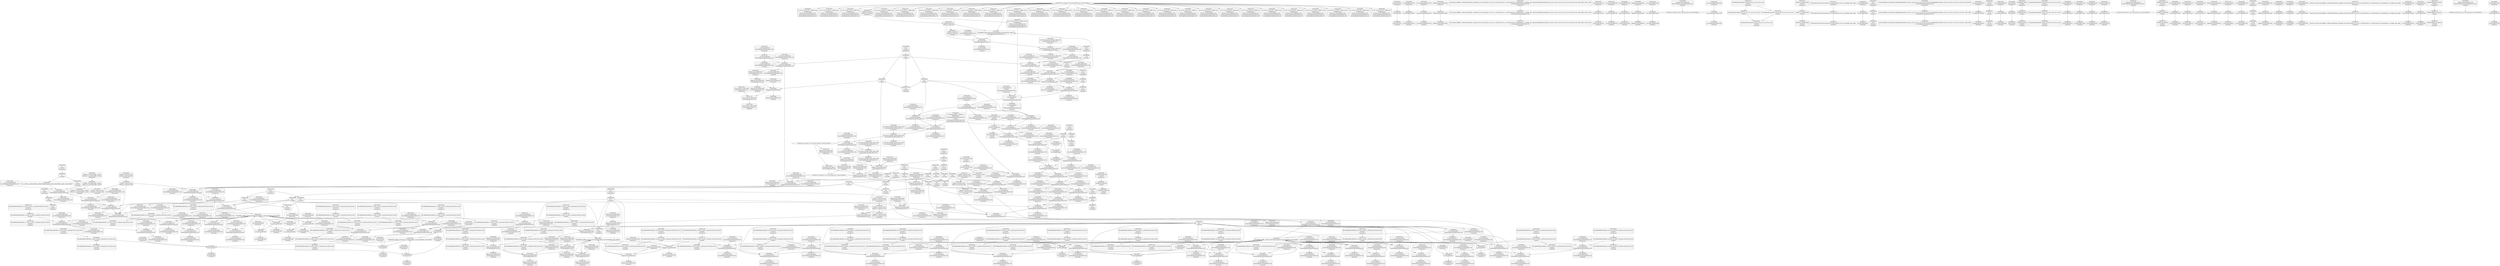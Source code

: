 digraph {
	CE0x4a408d0 [shape=record,shape=Mrecord,label="{CE0x4a408d0|i1_true|*Constant*}"]
	CE0x4a848a0 [shape=record,shape=Mrecord,label="{CE0x4a848a0|aa_cred_profile:tmp10|security/apparmor/include/context.h,100}"]
	CE0x4a46c10 [shape=record,shape=Mrecord,label="{CE0x4a46c10|get_current:entry|*SummSource*}"]
	CE0x4a266f0 [shape=record,shape=Mrecord,label="{CE0x4a266f0|aa_cred_profile:do.body5|*SummSource*}"]
	CE0x4a8dcd0 [shape=record,shape=Mrecord,label="{CE0x4a8dcd0|44:_i32,_48:_i16,_128:_i8*,_:_CMRE_96,104_|*MultipleSource*|Function::aa_cred_profile&Arg::cred::|security/apparmor/include/context.h,99|security/apparmor/include/context.h,138}"]
	CE0x4a86390 [shape=record,shape=Mrecord,label="{CE0x4a86390|aa_cred_profile:lnot3|security/apparmor/include/context.h,100}"]
	CE0x4a58a80 [shape=record,shape=Mrecord,label="{CE0x4a58a80|%struct.aa_profile*_null|*Constant*}"]
	CE0x4a79b20 [shape=record,shape=Mrecord,label="{CE0x4a79b20|44:_i32,_48:_i16,_128:_i8*,_:_CMRE_44,48_|*MultipleSource*|Function::aa_cred_profile&Arg::cred::|security/apparmor/include/context.h,99|security/apparmor/include/context.h,138}"]
	CE0x4a5b3b0 [shape=record,shape=Mrecord,label="{CE0x4a5b3b0|get_current:tmp}"]
	CE0x4a4b180 [shape=record,shape=Mrecord,label="{CE0x4a4b180|__aa_current_profile:tmp4|security/apparmor/include/context.h,138|*SummSource*}"]
	CE0x4a78be0 [shape=record,shape=Mrecord,label="{CE0x4a78be0|aa_cred_profile:tobool|security/apparmor/include/context.h,100}"]
	CE0x4a83750 [shape=record,shape=Mrecord,label="{CE0x4a83750|i64*_getelementptr_inbounds_(_16_x_i64_,_16_x_i64_*___llvm_gcov_ctr46,_i64_0,_i64_7)|*Constant*|*SummSource*}"]
	CE0x4a265c0 [shape=record,shape=Mrecord,label="{CE0x4a265c0|aa_cred_profile:do.body5}"]
	CE0x4a2de60 [shape=record,shape=Mrecord,label="{CE0x4a2de60|__aa_current_profile:land.lhs.true}"]
	CE0x4a37a90 [shape=record,shape=Mrecord,label="{CE0x4a37a90|i64_5|*Constant*|*SummSink*}"]
	CE0x4a14580 [shape=record,shape=Mrecord,label="{CE0x4a14580|GLOBAL:__llvm_gcov_ctr105|Global_var:__llvm_gcov_ctr105|*SummSink*}"]
	CE0x4a79ff0 [shape=record,shape=Mrecord,label="{CE0x4a79ff0|GLOBAL:__llvm_gcov_ctr46|Global_var:__llvm_gcov_ctr46}"]
	CE0x4a492e0 [shape=record,shape=Mrecord,label="{CE0x4a492e0|aa_cred_profile:tmp2|*SummSink*}"]
	CE0x4a353b0 [shape=record,shape=Mrecord,label="{CE0x4a353b0|aa_cred_profile:tmp12|security/apparmor/include/context.h,100|*SummSink*}"]
	CE0x4a852d0 [shape=record,shape=Mrecord,label="{CE0x4a852d0|aa_cred_profile:tmp3|*SummSource*}"]
	"CONST[source:2(external),value:2(dynamic)][purpose:{subject}][SrcIdx:5]"
	CE0x4a19a30 [shape=record,shape=Mrecord,label="{CE0x4a19a30|apparmor_task_setrlimit:if.then|*SummSource*}"]
	CE0x4a74d70 [shape=record,shape=Mrecord,label="{CE0x4a74d70|_call_void_asm_sideeffect_1:_09ud2_0A.pushsection___bug_table,_22a_22_0A2:_09.long_1b_-_2b,_$_0:c_-_2b_0A_09.word_$_1:c_,_0_0A_09.org_2b+$_2:c_0A.popsection_,_i,i,i,_dirflag_,_fpsr_,_flags_(i8*_getelementptr_inbounds_(_36_x_i8_,_36_x_i8_*_.str12,_i32_0,_i32_0),_i32_100,_i64_12)_#2,_!dbg_!15490,_!srcloc_!15493|security/apparmor/include/context.h,100|*SummSink*}"]
	CE0x4a79820 [shape=record,shape=Mrecord,label="{CE0x4a79820|44:_i32,_48:_i16,_128:_i8*,_:_CMRE_36,40_|*MultipleSource*|Function::aa_cred_profile&Arg::cred::|security/apparmor/include/context.h,99|security/apparmor/include/context.h,138}"]
	CE0x4a35ca0 [shape=record,shape=Mrecord,label="{CE0x4a35ca0|i1_true|*Constant*}"]
	CE0x4a64330 [shape=record,shape=Mrecord,label="{CE0x4a64330|aa_cred_profile:profile11|security/apparmor/include/context.h,101|*SummSink*}"]
	CE0x4a43af0 [shape=record,shape=Mrecord,label="{CE0x4a43af0|__aa_current_profile:tmp16|security/apparmor/include/context.h,138}"]
	CE0x4a4ae40 [shape=record,shape=Mrecord,label="{CE0x4a4ae40|__aa_current_profile:tmp4|security/apparmor/include/context.h,138}"]
	CE0x4a85470 [shape=record,shape=Mrecord,label="{CE0x4a85470|_call_void_mcount()_#2}"]
	CE0x4a15af0 [shape=record,shape=Mrecord,label="{CE0x4a15af0|apparmor_task_setrlimit:tmp5|security/apparmor/lsm.c,612}"]
	CE0x4a6a2e0 [shape=record,shape=Mrecord,label="{CE0x4a6a2e0|get_current:tmp1}"]
	CE0x4a5fbe0 [shape=record,shape=Mrecord,label="{CE0x4a5fbe0|i64*_getelementptr_inbounds_(_16_x_i64_,_16_x_i64_*___llvm_gcov_ctr46,_i64_0,_i64_13)|*Constant*}"]
	CE0x4a49580 [shape=record,shape=Mrecord,label="{CE0x4a49580|__aa_current_profile:if.end|*SummSink*}"]
	CE0x4a0c0b0 [shape=record,shape=Mrecord,label="{CE0x4a0c0b0|i64_3|*Constant*|*SummSource*}"]
	CE0x4a3f0d0 [shape=record,shape=Mrecord,label="{CE0x4a3f0d0|i32_78|*Constant*|*SummSink*}"]
	CE0x4a4a2e0 [shape=record,shape=Mrecord,label="{CE0x4a4a2e0|44:_i32,_48:_i16,_128:_i8*,_:_CMRE_128,136_|*MultipleSource*|Function::aa_cred_profile&Arg::cred::|security/apparmor/include/context.h,99|security/apparmor/include/context.h,138}"]
	CE0x4a45e70 [shape=record,shape=Mrecord,label="{CE0x4a45e70|aa_cred_profile:tmp17|security/apparmor/include/context.h,100}"]
	CE0x4a39dc0 [shape=record,shape=Mrecord,label="{CE0x4a39dc0|GLOBAL:__aa_current_profile.__warned|Global_var:__aa_current_profile.__warned|*SummSink*}"]
	CE0x4a2dfc0 [shape=record,shape=Mrecord,label="{CE0x4a2dfc0|__aa_current_profile:land.lhs.true|*SummSource*}"]
	CE0x4a2f0b0 [shape=record,shape=Mrecord,label="{CE0x4a2f0b0|i32_22|*Constant*}"]
	CE0x4a81d50 [shape=record,shape=Mrecord,label="{CE0x4a81d50|aa_cred_profile:do.body}"]
	CE0x4a493d0 [shape=record,shape=Mrecord,label="{CE0x4a493d0|aa_cred_profile:tmp3}"]
	CE0x4a0ea30 [shape=record,shape=Mrecord,label="{CE0x4a0ea30|apparmor_task_setrlimit:bb}"]
	CE0x4a878a0 [shape=record,shape=Mrecord,label="{CE0x4a878a0|44:_i32,_48:_i16,_128:_i8*,_:_CMRE_52,56_|*MultipleSource*|Function::aa_cred_profile&Arg::cred::|security/apparmor/include/context.h,99|security/apparmor/include/context.h,138}"]
	CE0x4a2d740 [shape=record,shape=Mrecord,label="{CE0x4a2d740|i64*_getelementptr_inbounds_(_16_x_i64_,_16_x_i64_*___llvm_gcov_ctr46,_i64_0,_i64_0)|*Constant*|*SummSource*}"]
	CE0x4a634e0 [shape=record,shape=Mrecord,label="{CE0x4a634e0|aa_cred_profile:tmp32|security/apparmor/include/context.h,101}"]
	CE0x4a450d0 [shape=record,shape=Mrecord,label="{CE0x4a450d0|aa_cred_profile:tmp14|security/apparmor/include/context.h,100|*SummSource*}"]
	CE0x4a5f360 [shape=record,shape=Mrecord,label="{CE0x4a5f360|aa_cred_profile:tmp26|security/apparmor/include/context.h,100|*SummSource*}"]
	CE0x4a14ac0 [shape=record,shape=Mrecord,label="{CE0x4a14ac0|apparmor_task_setrlimit:tmp|*SummSource*}"]
	CE0x4a3f140 [shape=record,shape=Mrecord,label="{CE0x4a3f140|i32_78|*Constant*|*SummSource*}"]
	CE0x4a3da60 [shape=record,shape=Mrecord,label="{CE0x4a3da60|aa_cred_profile:cred|Function::aa_cred_profile&Arg::cred::}"]
	CE0x4a1aab0 [shape=record,shape=Mrecord,label="{CE0x4a1aab0|__aa_current_profile:do.body|*SummSource*}"]
	CE0x4a87410 [shape=record,shape=Mrecord,label="{CE0x4a87410|44:_i32,_48:_i16,_128:_i8*,_:_CMRE_88,89_|*MultipleSource*|Function::aa_cred_profile&Arg::cred::|security/apparmor/include/context.h,99|security/apparmor/include/context.h,138}"]
	CE0x4a8c9e0 [shape=record,shape=Mrecord,label="{CE0x4a8c9e0|i64*_getelementptr_inbounds_(_16_x_i64_,_16_x_i64_*___llvm_gcov_ctr46,_i64_0,_i64_4)|*Constant*}"]
	CE0x4a32640 [shape=record,shape=Mrecord,label="{CE0x4a32640|__aa_current_profile:tmp13|security/apparmor/include/context.h,138|*SummSink*}"]
	CE0x4a828b0 [shape=record,shape=Mrecord,label="{CE0x4a828b0|i64_6|*Constant*}"]
	"CONST[source:0(mediator),value:2(dynamic)][purpose:{object}][SnkIdx:1]"
	CE0x4a3fc50 [shape=record,shape=Mrecord,label="{CE0x4a3fc50|__aa_current_profile:call4|security/apparmor/include/context.h,138}"]
	CE0x4a182b0 [shape=record,shape=Mrecord,label="{CE0x4a182b0|apparmor_task_setrlimit:call1|security/apparmor/lsm.c,613|*SummSource*}"]
	CE0x4a5fa20 [shape=record,shape=Mrecord,label="{CE0x4a5fa20|aa_cred_profile:tmp27|security/apparmor/include/context.h,100|*SummSink*}"]
	CE0x4a49a30 [shape=record,shape=Mrecord,label="{CE0x4a49a30|get_current:tmp|*SummSink*}"]
	CE0x4a13fc0 [shape=record,shape=Mrecord,label="{CE0x4a13fc0|apparmor_task_setrlimit:mode|security/apparmor/lsm.c,612}"]
	CE0x4a8da90 [shape=record,shape=Mrecord,label="{CE0x4a8da90|aa_cred_profile:tmp4|*LoadInst*|security/apparmor/include/context.h,99|*SummSink*}"]
	CE0x4a43700 [shape=record,shape=Mrecord,label="{CE0x4a43700|__aa_current_profile:tmp15|security/apparmor/include/context.h,138}"]
	CE0x4a14030 [shape=record,shape=Mrecord,label="{CE0x4a14030|apparmor_task_setrlimit:mode|security/apparmor/lsm.c,612|*SummSink*}"]
	CE0x4a30a80 [shape=record,shape=Mrecord,label="{CE0x4a30a80|GLOBAL:current_task|Global_var:current_task|*SummSource*}"]
	CE0x4a2ecd0 [shape=record,shape=Mrecord,label="{CE0x4a2ecd0|__aa_current_profile:land.lhs.true2|*SummSource*}"]
	CE0x4a417f0 [shape=record,shape=Mrecord,label="{CE0x4a417f0|i8*_getelementptr_inbounds_(_36_x_i8_,_36_x_i8_*_.str12,_i32_0,_i32_0)|*Constant*}"]
	CE0x4a0c2c0 [shape=record,shape=Mrecord,label="{CE0x4a0c2c0|GLOBAL:__aa_current_profile|*Constant*|*SummSource*}"]
	CE0x4a2d910 [shape=record,shape=Mrecord,label="{CE0x4a2d910|i64*_getelementptr_inbounds_(_16_x_i64_,_16_x_i64_*___llvm_gcov_ctr46,_i64_0,_i64_0)|*Constant*|*SummSink*}"]
	CE0x4a48300 [shape=record,shape=Mrecord,label="{CE0x4a48300|i64*_getelementptr_inbounds_(_11_x_i64_,_11_x_i64_*___llvm_gcov_ctr58,_i64_0,_i64_10)|*Constant*}"]
	CE0x4a32cd0 [shape=record,shape=Mrecord,label="{CE0x4a32cd0|__aa_current_profile:tmp2}"]
	CE0x4a45890 [shape=record,shape=Mrecord,label="{CE0x4a45890|aa_cred_profile:tmp16|security/apparmor/include/context.h,100}"]
	CE0x4a618d0 [shape=record,shape=Mrecord,label="{CE0x4a618d0|apparmor_task_setrlimit:task|Function::apparmor_task_setrlimit&Arg::task::|*SummSink*}"]
	CE0x4a33120 [shape=record,shape=Mrecord,label="{CE0x4a33120|%struct.task_struct*_(%struct.task_struct**)*_asm_movq_%gs:$_1:P_,$0_,_r,im,_dirflag_,_fpsr_,_flags_}"]
	CE0x4a2fc70 [shape=record,shape=Mrecord,label="{CE0x4a2fc70|i64*_getelementptr_inbounds_(_11_x_i64_,_11_x_i64_*___llvm_gcov_ctr58,_i64_0,_i64_1)|*Constant*|*SummSource*}"]
	CE0x4a30ce0 [shape=record,shape=Mrecord,label="{CE0x4a30ce0|__aa_current_profile:tmp10|security/apparmor/include/context.h,138|*SummSink*}"]
	CE0x4a87e80 [shape=record,shape=Mrecord,label="{CE0x4a87e80|aa_cred_profile:if.then|*SummSource*}"]
	CE0x4a76e00 [shape=record,shape=Mrecord,label="{CE0x4a76e00|i64_12|*Constant*}"]
	CE0x4a1a410 [shape=record,shape=Mrecord,label="{CE0x4a1a410|i32_22|*Constant*|*SummSource*}"]
	CE0x4a69180 [shape=record,shape=Mrecord,label="{CE0x4a69180|get_current:tmp3|*SummSink*}"]
	CE0x4a40f90 [shape=record,shape=Mrecord,label="{CE0x4a40f90|i64*_getelementptr_inbounds_(_11_x_i64_,_11_x_i64_*___llvm_gcov_ctr58,_i64_0,_i64_8)|*Constant*|*SummSink*}"]
	CE0x4a2f340 [shape=record,shape=Mrecord,label="{CE0x4a2f340|i64_1|*Constant*}"]
	CE0x4a5e650 [shape=record,shape=Mrecord,label="{CE0x4a5e650|aa_cred_profile:tmp30|security/apparmor/include/context.h,100|*SummSource*}"]
	CE0x49b0780 [shape=record,shape=Mrecord,label="{CE0x49b0780|_ret_%struct.aa_profile*_%call4,_!dbg_!15494|security/apparmor/include/context.h,138|*SummSink*}"]
	CE0x4a33540 [shape=record,shape=Mrecord,label="{CE0x4a33540|__aa_current_profile:tmp20|security/apparmor/include/context.h,138|*SummSource*}"]
	CE0x4a1b6a0 [shape=record,shape=Mrecord,label="{CE0x4a1b6a0|apparmor_task_setrlimit:error.0}"]
	CE0x4a86040 [shape=record,shape=Mrecord,label="{CE0x4a86040|aa_cred_profile:lnot2|security/apparmor/include/context.h,100}"]
	CE0x4a2f8f0 [shape=record,shape=Mrecord,label="{CE0x4a2f8f0|i64*_getelementptr_inbounds_(_16_x_i64_,_16_x_i64_*___llvm_gcov_ctr46,_i64_0,_i64_1)|*Constant*|*SummSink*}"]
	CE0x4a78c50 [shape=record,shape=Mrecord,label="{CE0x4a78c50|aa_cred_profile:tobool|security/apparmor/include/context.h,100|*SummSource*}"]
	CE0x4a730b0 [shape=record,shape=Mrecord,label="{CE0x4a730b0|aa_cred_profile:tmp24|security/apparmor/include/context.h,100|*SummSource*}"]
	CE0x4a3c810 [shape=record,shape=Mrecord,label="{CE0x4a3c810|__aa_current_profile:tmp19|security/apparmor/include/context.h,138|*SummSink*}"]
	CE0x4a3e180 [shape=record,shape=Mrecord,label="{CE0x4a3e180|_ret_%struct.aa_profile*_%tmp34,_!dbg_!15510|security/apparmor/include/context.h,101}"]
	CE0x4a316e0 [shape=record,shape=Mrecord,label="{CE0x4a316e0|__aa_current_profile:tmp12|security/apparmor/include/context.h,138|*SummSource*}"]
	CE0x4a47db0 [shape=record,shape=Mrecord,label="{CE0x4a47db0|__aa_current_profile:tmp18|security/apparmor/include/context.h,138}"]
	CE0x4a60290 [shape=record,shape=Mrecord,label="{CE0x4a60290|i64*_getelementptr_inbounds_(_16_x_i64_,_16_x_i64_*___llvm_gcov_ctr46,_i64_0,_i64_13)|*Constant*|*SummSink*}"]
	CE0x4a44b10 [shape=record,shape=Mrecord,label="{CE0x4a44b10|_call_void_lockdep_rcu_suspicious(i8*_getelementptr_inbounds_(_36_x_i8_,_36_x_i8_*_.str12,_i32_0,_i32_0),_i32_138,_i8*_getelementptr_inbounds_(_45_x_i8_,_45_x_i8_*_.str14,_i32_0,_i32_0))_#7,_!dbg_!15483|security/apparmor/include/context.h,138}"]
	CE0x4a36dc0 [shape=record,shape=Mrecord,label="{CE0x4a36dc0|i64_4|*Constant*|*SummSink*}"]
	CE0x4a78870 [shape=record,shape=Mrecord,label="{CE0x4a78870|aa_cred_profile:do.end10|*SummSource*}"]
	CE0x4a12840 [shape=record,shape=Mrecord,label="{CE0x4a12840|i32_138|*Constant*|*SummSource*}"]
	CE0x4a20370 [shape=record,shape=Mrecord,label="{CE0x4a20370|__aa_current_profile:entry|*SummSource*}"]
	CE0x4a644f0 [shape=record,shape=Mrecord,label="{CE0x4a644f0|aa_cred_profile:tmp34|security/apparmor/include/context.h,101}"]
	CE0x4a3f2a0 [shape=record,shape=Mrecord,label="{CE0x4a3f2a0|__aa_current_profile:cred|security/apparmor/include/context.h,138}"]
	CE0x4a77f80 [shape=record,shape=Mrecord,label="{CE0x4a77f80|aa_cred_profile:tmp5|security/apparmor/include/context.h,99}"]
	CE0x4a358f0 [shape=record,shape=Mrecord,label="{CE0x4a358f0|%struct.aa_profile*_null|*Constant*|*SummSink*}"]
	CE0x4a5ba40 [shape=record,shape=Mrecord,label="{CE0x4a5ba40|i64*_getelementptr_inbounds_(_16_x_i64_,_16_x_i64_*___llvm_gcov_ctr46,_i64_0,_i64_14)|*Constant*|*SummSource*}"]
	CE0x4a16ea0 [shape=record,shape=Mrecord,label="{CE0x4a16ea0|44:_i32,_48:_i16,_128:_i8*,_:_CMRE_80,88_|*MultipleSource*|Function::aa_cred_profile&Arg::cred::|security/apparmor/include/context.h,99|security/apparmor/include/context.h,138}"]
	CE0x4a28750 [shape=record,shape=Mrecord,label="{CE0x4a28750|__aa_current_profile:call|security/apparmor/include/context.h,138|*SummSource*}"]
	CE0x4a73430 [shape=record,shape=Mrecord,label="{CE0x4a73430|aa_cred_profile:tmp25|security/apparmor/include/context.h,100}"]
	CE0x4a719a0 [shape=record,shape=Mrecord,label="{CE0x4a719a0|i64*_getelementptr_inbounds_(_16_x_i64_,_16_x_i64_*___llvm_gcov_ctr46,_i64_0,_i64_8)|*Constant*|*SummSource*}"]
	CE0x4a76f20 [shape=record,shape=Mrecord,label="{CE0x4a76f20|i64_12|*Constant*|*SummSink*}"]
	CE0x4a5bf10 [shape=record,shape=Mrecord,label="{CE0x4a5bf10|aa_cred_profile:tmp8|security/apparmor/include/context.h,100|*SummSource*}"]
	CE0x4a35fe0 [shape=record,shape=Mrecord,label="{CE0x4a35fe0|aa_cred_profile:lnot|security/apparmor/include/context.h,100}"]
	CE0x4a73120 [shape=record,shape=Mrecord,label="{CE0x4a73120|aa_cred_profile:tmp24|security/apparmor/include/context.h,100|*SummSink*}"]
	CE0x4a46cd0 [shape=record,shape=Mrecord,label="{CE0x4a46cd0|get_current:entry|*SummSink*}"]
	CE0x4a38a00 [shape=record,shape=Mrecord,label="{CE0x4a38a00|__aa_current_profile:tmp5|security/apparmor/include/context.h,138|*SummSource*}"]
	CE0x4a8c800 [shape=record,shape=Mrecord,label="{CE0x4a8c800|aa_cred_profile:tmp9|security/apparmor/include/context.h,100|*SummSink*}"]
	CE0x4a3fe00 [shape=record,shape=Mrecord,label="{CE0x4a3fe00|__aa_current_profile:tmp21|security/apparmor/include/context.h,138|*SummSink*}"]
	CE0x4a20930 [shape=record,shape=Mrecord,label="{CE0x4a20930|i32_0|*Constant*}"]
	CE0x4a3a670 [shape=record,shape=Mrecord,label="{CE0x4a3a670|get_current:bb|*SummSink*}"]
	CE0x4a1f8c0 [shape=record,shape=Mrecord,label="{CE0x4a1f8c0|i64_2|*Constant*|*SummSink*}"]
	CE0x4a36c60 [shape=record,shape=Mrecord,label="{CE0x4a36c60|i64_4|*Constant*|*SummSource*}"]
	CE0x4a34330 [shape=record,shape=Mrecord,label="{CE0x4a34330|aa_cred_profile:if.then}"]
	CE0x49b06b0 [shape=record,shape=Mrecord,label="{CE0x49b06b0|_ret_%struct.aa_profile*_%call4,_!dbg_!15494|security/apparmor/include/context.h,138}"]
	CE0x4a43e80 [shape=record,shape=Mrecord,label="{CE0x4a43e80|__aa_current_profile:tmp16|security/apparmor/include/context.h,138|*SummSink*}"]
	CE0x4a187a0 [shape=record,shape=Mrecord,label="{CE0x4a187a0|i64_2|*Constant*|*SummSource*}"]
	CE0x4a83050 [shape=record,shape=Mrecord,label="{CE0x4a83050|aa_cred_profile:tmp14|security/apparmor/include/context.h,100}"]
	CE0x4a74bf0 [shape=record,shape=Mrecord,label="{CE0x4a74bf0|_call_void_asm_sideeffect_1:_09ud2_0A.pushsection___bug_table,_22a_22_0A2:_09.long_1b_-_2b,_$_0:c_-_2b_0A_09.word_$_1:c_,_0_0A_09.org_2b+$_2:c_0A.popsection_,_i,i,i,_dirflag_,_fpsr_,_flags_(i8*_getelementptr_inbounds_(_36_x_i8_,_36_x_i8_*_.str12,_i32_0,_i32_0),_i32_100,_i64_12)_#2,_!dbg_!15490,_!srcloc_!15493|security/apparmor/include/context.h,100|*SummSource*}"]
	CE0x4a40c70 [shape=record,shape=Mrecord,label="{CE0x4a40c70|i1_true|*Constant*|*SummSource*}"]
	CE0x4a771a0 [shape=record,shape=Mrecord,label="{CE0x4a771a0|i64*_getelementptr_inbounds_(_16_x_i64_,_16_x_i64_*___llvm_gcov_ctr46,_i64_0,_i64_9)|*Constant*}"]
	CE0x4a0e7f0 [shape=record,shape=Mrecord,label="{CE0x4a0e7f0|apparmor_task_setrlimit:tmp1|*SummSource*}"]
	CE0x4a73740 [shape=record,shape=Mrecord,label="{CE0x4a73740|aa_cred_profile:tmp25|security/apparmor/include/context.h,100|*SummSink*}"]
	CE0x4a84980 [shape=record,shape=Mrecord,label="{CE0x4a84980|aa_cred_profile:tmp10|security/apparmor/include/context.h,100|*SummSink*}"]
	CE0x4a41340 [shape=record,shape=Mrecord,label="{CE0x4a41340|i64*_getelementptr_inbounds_(_11_x_i64_,_11_x_i64_*___llvm_gcov_ctr58,_i64_0,_i64_8)|*Constant*|*SummSource*}"]
	CE0x4a59250 [shape=record,shape=Mrecord,label="{CE0x4a59250|aa_cred_profile:tmp5|security/apparmor/include/context.h,99|*SummSource*}"]
	CE0x4a46740 [shape=record,shape=Mrecord,label="{CE0x4a46740|GLOBAL:get_current|*Constant*|*SummSource*}"]
	CE0x4a44fd0 [shape=record,shape=Mrecord,label="{CE0x4a44fd0|i8*_getelementptr_inbounds_(_45_x_i8_,_45_x_i8_*_.str14,_i32_0,_i32_0)|*Constant*|*SummSink*}"]
	CE0x4a31840 [shape=record,shape=Mrecord,label="{CE0x4a31840|__aa_current_profile:tmp12|security/apparmor/include/context.h,138|*SummSink*}"]
	CE0x4a1d380 [shape=record,shape=Mrecord,label="{CE0x4a1d380|0:_i8,_:_GCMR___aa_current_profile.__warned_internal_global_i8_0,_section_.data.unlikely_,_align_1:_elem_0:default:}"]
	CE0x4a4ac40 [shape=record,shape=Mrecord,label="{CE0x4a4ac40|i64_2|*Constant*}"]
	CE0x4a73900 [shape=record,shape=Mrecord,label="{CE0x4a73900|i64*_getelementptr_inbounds_(_16_x_i64_,_16_x_i64_*___llvm_gcov_ctr46,_i64_0,_i64_12)|*Constant*}"]
	CE0x4a264b0 [shape=record,shape=Mrecord,label="{CE0x4a264b0|aa_cred_profile:lor.rhs|*SummSink*}"]
	CE0x4a88030 [shape=record,shape=Mrecord,label="{CE0x4a88030|aa_cred_profile:lor.rhs}"]
	CE0x4a3dbc0 [shape=record,shape=Mrecord,label="{CE0x4a3dbc0|aa_cred_profile:cred|Function::aa_cred_profile&Arg::cred::|*SummSource*}"]
	CE0x4a47c40 [shape=record,shape=Mrecord,label="{CE0x4a47c40|__aa_current_profile:tmp17|security/apparmor/include/context.h,138|*SummSink*}"]
	CE0x4a32560 [shape=record,shape=Mrecord,label="{CE0x4a32560|__aa_current_profile:tmp13|security/apparmor/include/context.h,138}"]
	CE0x4a4aa10 [shape=record,shape=Mrecord,label="{CE0x4a4aa10|i64*_getelementptr_inbounds_(_2_x_i64_,_2_x_i64_*___llvm_gcov_ctr112,_i64_0,_i64_0)|*Constant*|*SummSink*}"]
	CE0x4a781c0 [shape=record,shape=Mrecord,label="{CE0x4a781c0|aa_cred_profile:tmp4|*LoadInst*|security/apparmor/include/context.h,99}"]
	CE0x4a8c490 [shape=record,shape=Mrecord,label="{CE0x4a8c490|aa_cred_profile:tmp9|security/apparmor/include/context.h,100}"]
	CE0x4a799a0 [shape=record,shape=Mrecord,label="{CE0x4a799a0|44:_i32,_48:_i16,_128:_i8*,_:_CMRE_40,44_|*MultipleSource*|Function::aa_cred_profile&Arg::cred::|security/apparmor/include/context.h,99|security/apparmor/include/context.h,138}"]
	CE0x4a34220 [shape=record,shape=Mrecord,label="{CE0x4a34220|aa_cred_profile:do.body|*SummSink*}"]
	CE0x4a63550 [shape=record,shape=Mrecord,label="{CE0x4a63550|aa_cred_profile:tmp32|security/apparmor/include/context.h,101|*SummSource*}"]
	CE0x4a86720 [shape=record,shape=Mrecord,label="{CE0x4a86720|aa_cred_profile:lnot3|security/apparmor/include/context.h,100|*SummSource*}"]
	CE0x4a3cb20 [shape=record,shape=Mrecord,label="{CE0x4a3cb20|__aa_current_profile:tmp20|security/apparmor/include/context.h,138}"]
	CE0x4a5ace0 [shape=record,shape=Mrecord,label="{CE0x4a5ace0|aa_cred_profile:expval|security/apparmor/include/context.h,100|*SummSink*}"]
	CE0x4a86cf0 [shape=record,shape=Mrecord,label="{CE0x4a86cf0|aa_cred_profile:lnot.ext|security/apparmor/include/context.h,100|*SummSource*}"]
	CE0x4a81a10 [shape=record,shape=Mrecord,label="{CE0x4a81a10|aa_cred_profile:do.cond}"]
	CE0x4a725c0 [shape=record,shape=Mrecord,label="{CE0x4a725c0|i64*_getelementptr_inbounds_(_16_x_i64_,_16_x_i64_*___llvm_gcov_ctr46,_i64_0,_i64_10)|*Constant*}"]
	CE0x4a6a1d0 [shape=record,shape=Mrecord,label="{CE0x4a6a1d0|aa_cred_profile:do.end10}"]
	CE0x4a60660 [shape=record,shape=Mrecord,label="{CE0x4a60660|aa_cred_profile:tmp28|security/apparmor/include/context.h,100}"]
	CE0x4a36160 [shape=record,shape=Mrecord,label="{CE0x4a36160|aa_cred_profile:lnot|security/apparmor/include/context.h,100|*SummSource*}"]
	CE0x4a42510 [shape=record,shape=Mrecord,label="{CE0x4a42510|i32_138|*Constant*}"]
	CE0x4a875c0 [shape=record,shape=Mrecord,label="{CE0x4a875c0|aa_cred_profile:do.end|*SummSource*}"]
	CE0x4a33ba0 [shape=record,shape=Mrecord,label="{CE0x4a33ba0|__aa_current_profile:call3|security/apparmor/include/context.h,138|*SummSource*}"]
	CE0x4a387f0 [shape=record,shape=Mrecord,label="{CE0x4a387f0|GLOBAL:__llvm_gcov_ctr58|Global_var:__llvm_gcov_ctr58|*SummSink*}"]
	CE0x4a0f970 [shape=record,shape=Mrecord,label="{CE0x4a0f970|apparmor_task_setrlimit:bb|*SummSource*}"]
	CE0x4a2f6e0 [shape=record,shape=Mrecord,label="{CE0x4a2f6e0|i64*_getelementptr_inbounds_(_16_x_i64_,_16_x_i64_*___llvm_gcov_ctr46,_i64_0,_i64_1)|*Constant*|*SummSource*}"]
	CE0x4a69240 [shape=record,shape=Mrecord,label="{CE0x4a69240|_call_void_mcount()_#2}"]
	CE0x4a36f40 [shape=record,shape=Mrecord,label="{CE0x4a36f40|__aa_current_profile:tmp10|security/apparmor/include/context.h,138}"]
	CE0x4a46de0 [shape=record,shape=Mrecord,label="{CE0x4a46de0|_ret_%struct.task_struct*_%tmp4,_!dbg_!15471|./arch/x86/include/asm/current.h,14|*SummSource*}"]
	CE0x4a3c0b0 [shape=record,shape=Mrecord,label="{CE0x4a3c0b0|__aa_current_profile:tmp|*SummSource*}"]
	CE0x4a5f3d0 [shape=record,shape=Mrecord,label="{CE0x4a5f3d0|aa_cred_profile:tmp26|security/apparmor/include/context.h,100|*SummSink*}"]
	CE0x4a14d20 [shape=record,shape=Mrecord,label="{CE0x4a14d20|apparmor_task_setrlimit:tmp6|security/apparmor/lsm.c,612|*SummSink*}"]
	CE0x4a489c0 [shape=record,shape=Mrecord,label="{CE0x4a489c0|i64*_getelementptr_inbounds_(_11_x_i64_,_11_x_i64_*___llvm_gcov_ctr58,_i64_0,_i64_10)|*Constant*|*SummSink*}"]
	"CONST[source:0(mediator),value:2(dynamic)][purpose:{subject}][SnkIdx:0]"
	CE0x4a7a4d0 [shape=record,shape=Mrecord,label="{CE0x4a7a4d0|aa_cred_profile:tmp7|security/apparmor/include/context.h,100}"]
	CE0x4a84f00 [shape=record,shape=Mrecord,label="{CE0x4a84f00|aa_cred_profile:tmp11|security/apparmor/include/context.h,100|*SummSink*}"]
	CE0x4a1c320 [shape=record,shape=Mrecord,label="{CE0x4a1c320|apparmor_task_setrlimit:tmp9|security/apparmor/lsm.c,615|*SummSource*}"]
	"CONST[source:0(mediator),value:2(dynamic)][purpose:{object}][SnkIdx:2]"
	CE0x4a85080 [shape=record,shape=Mrecord,label="{CE0x4a85080|aa_cred_profile:profile|security/apparmor/include/context.h,100}"]
	CE0x4a3e360 [shape=record,shape=Mrecord,label="{CE0x4a3e360|_ret_%struct.aa_profile*_%tmp34,_!dbg_!15510|security/apparmor/include/context.h,101|*SummSink*}"]
	CE0x4a3dee0 [shape=record,shape=Mrecord,label="{CE0x4a3dee0|_ret_%struct.aa_profile*_%tmp34,_!dbg_!15510|security/apparmor/include/context.h,101|*SummSource*}"]
	CE0x4a3c7a0 [shape=record,shape=Mrecord,label="{CE0x4a3c7a0|__aa_current_profile:tmp19|security/apparmor/include/context.h,138|*SummSource*}"]
	CE0x4a378a0 [shape=record,shape=Mrecord,label="{CE0x4a378a0|44:_i32,_48:_i16,_128:_i8*,_:_CMRE_160,168_|*MultipleSource*|Function::aa_cred_profile&Arg::cred::|security/apparmor/include/context.h,99|security/apparmor/include/context.h,138}"]
	CE0x4a830c0 [shape=record,shape=Mrecord,label="{CE0x4a830c0|aa_cred_profile:tmp17|security/apparmor/include/context.h,100|*SummSource*}"]
	CE0x4a3d7d0 [shape=record,shape=Mrecord,label="{CE0x4a3d7d0|GLOBAL:aa_cred_profile|*Constant*|*SummSink*}"]
	CE0x4a83a90 [shape=record,shape=Mrecord,label="{CE0x4a83a90|i64*_getelementptr_inbounds_(_16_x_i64_,_16_x_i64_*___llvm_gcov_ctr46,_i64_0,_i64_7)|*Constant*|*SummSink*}"]
	CE0x4a1ca90 [shape=record,shape=Mrecord,label="{CE0x4a1ca90|apparmor_task_setrlimit:tmp10|security/apparmor/lsm.c,615}"]
	CE0x4a370e0 [shape=record,shape=Mrecord,label="{CE0x4a370e0|i64_5|*Constant*}"]
	CE0x4a3b9a0 [shape=record,shape=Mrecord,label="{CE0x4a3b9a0|aa_cred_profile:do.end8}"]
	CE0x4a267e0 [shape=record,shape=Mrecord,label="{CE0x4a267e0|aa_cred_profile:do.body5|*SummSink*}"]
	CE0x4a5e210 [shape=record,shape=Mrecord,label="{CE0x4a5e210|i64*_getelementptr_inbounds_(_16_x_i64_,_16_x_i64_*___llvm_gcov_ctr46,_i64_0,_i64_14)|*Constant*|*SummSink*}"]
	CE0x4a312e0 [shape=record,shape=Mrecord,label="{CE0x4a312e0|__aa_current_profile:tmp11|security/apparmor/include/context.h,138|*SummSink*}"]
	CE0x4a6e8b0 [shape=record,shape=Mrecord,label="{CE0x4a6e8b0|aa_cred_profile:security|security/apparmor/include/context.h,99|*SummSource*}"]
	CE0x4a746c0 [shape=record,shape=Mrecord,label="{CE0x4a746c0|aa_cred_profile:tmp21|security/apparmor/include/context.h,100|*SummSink*}"]
	CE0x4a5a320 [shape=record,shape=Mrecord,label="{CE0x4a5a320|aa_cred_profile:conv|security/apparmor/include/context.h,100|*SummSink*}"]
	CE0x4a17470 [shape=record,shape=Mrecord,label="{CE0x4a17470|_ret_i32_%error.0,_!dbg_!15482|security/apparmor/lsm.c,615}"]
	CE0x4a5a190 [shape=record,shape=Mrecord,label="{CE0x4a5a190|aa_cred_profile:conv|security/apparmor/include/context.h,100|*SummSource*}"]
	CE0x4a43770 [shape=record,shape=Mrecord,label="{CE0x4a43770|__aa_current_profile:tmp15|security/apparmor/include/context.h,138|*SummSource*}"]
	CE0x4a384f0 [shape=record,shape=Mrecord,label="{CE0x4a384f0|GLOBAL:__llvm_gcov_ctr58|Global_var:__llvm_gcov_ctr58}"]
	CE0x4a77260 [shape=record,shape=Mrecord,label="{CE0x4a77260|i64*_getelementptr_inbounds_(_16_x_i64_,_16_x_i64_*___llvm_gcov_ctr46,_i64_0,_i64_9)|*Constant*|*SummSource*}"]
	CE0x4a1e8a0 [shape=record,shape=Mrecord,label="{CE0x4a1e8a0|_call_void_mcount()_#2|*SummSink*}"]
	CE0x4a33060 [shape=record,shape=Mrecord,label="{CE0x4a33060|get_current:tmp4|./arch/x86/include/asm/current.h,14|*SummSink*}"]
	CE0x4a2ef00 [shape=record,shape=Mrecord,label="{CE0x4a2ef00|_call_void_mcount()_#2|*SummSource*}"]
	CE0x4a12580 [shape=record,shape=Mrecord,label="{CE0x4a12580|i64_1|*Constant*|*SummSource*}"]
	CE0x4a63ac0 [shape=record,shape=Mrecord,label="{CE0x4a63ac0|aa_cred_profile:tmp33|security/apparmor/include/context.h,101}"]
	CE0x4a368d0 [shape=record,shape=Mrecord,label="{CE0x4a368d0|i64_4|*Constant*}"]
	CE0x4a17bc0 [shape=record,shape=Mrecord,label="{CE0x4a17bc0|i64_0|*Constant*|*SummSink*}"]
	CE0x4a2fad0 [shape=record,shape=Mrecord,label="{CE0x4a2fad0|__aa_current_profile:tmp1|*SummSink*}"]
	CE0x4a5cc60 [shape=record,shape=Mrecord,label="{CE0x4a5cc60|get_current:tmp4|./arch/x86/include/asm/current.h,14}"]
	CE0x4a31180 [shape=record,shape=Mrecord,label="{CE0x4a31180|__aa_current_profile:tmp11|security/apparmor/include/context.h,138|*SummSource*}"]
	CE0x4a18c40 [shape=record,shape=Mrecord,label="{CE0x4a18c40|apparmor_task_setrlimit:tmp|*SummSink*}"]
	CE0x4a69550 [shape=record,shape=Mrecord,label="{CE0x4a69550|get_current:tmp1|*SummSink*}"]
	CE0x4a85af0 [shape=record,shape=Mrecord,label="{CE0x4a85af0|aa_cred_profile:lnot|security/apparmor/include/context.h,100|*SummSink*}"]
	CE0x4a69080 [shape=record,shape=Mrecord,label="{CE0x4a69080|get_current:tmp3|*SummSource*}"]
	CE0x4a84390 [shape=record,shape=Mrecord,label="{CE0x4a84390|aa_cred_profile:tmp19|security/apparmor/include/context.h,100}"]
	CE0x4a868a0 [shape=record,shape=Mrecord,label="{CE0x4a868a0|aa_cred_profile:lnot3|security/apparmor/include/context.h,100|*SummSink*}"]
	CE0x4a635c0 [shape=record,shape=Mrecord,label="{CE0x4a635c0|aa_cred_profile:tmp32|security/apparmor/include/context.h,101|*SummSink*}"]
	CE0x4a280b0 [shape=record,shape=Mrecord,label="{CE0x4a280b0|_call_void_mcount()_#2}"]
	CE0x4a14940 [shape=record,shape=Mrecord,label="{CE0x4a14940|i64_1|*Constant*}"]
	CE0x4a1f970 [shape=record,shape=Mrecord,label="{CE0x4a1f970|apparmor_task_setrlimit:tmp3|security/apparmor/lsm.c,612}"]
	CE0x4a48040 [shape=record,shape=Mrecord,label="{CE0x4a48040|__aa_current_profile:tmp18|security/apparmor/include/context.h,138|*SummSource*}"]
	CE0x4a33800 [shape=record,shape=Mrecord,label="{CE0x4a33800|__aa_current_profile:call3|security/apparmor/include/context.h,138}"]
	CE0x4a5f900 [shape=record,shape=Mrecord,label="{CE0x4a5f900|aa_cred_profile:tmp27|security/apparmor/include/context.h,100|*SummSource*}"]
	CE0x4a5e6c0 [shape=record,shape=Mrecord,label="{CE0x4a5e6c0|aa_cred_profile:tmp30|security/apparmor/include/context.h,100|*SummSink*}"]
	CE0x4a25d50 [shape=record,shape=Mrecord,label="{CE0x4a25d50|i32_0|*Constant*}"]
	CE0x4a79160 [shape=record,shape=Mrecord,label="{CE0x4a79160|aa_cred_profile:tmp6|security/apparmor/include/context.h,100|*SummSource*}"]
	CE0x4a71630 [shape=record,shape=Mrecord,label="{CE0x4a71630|i64*_getelementptr_inbounds_(_16_x_i64_,_16_x_i64_*___llvm_gcov_ctr46,_i64_0,_i64_8)|*Constant*}"]
	CE0x4a5c7a0 [shape=record,shape=Mrecord,label="{CE0x4a5c7a0|44:_i32,_48:_i16,_128:_i8*,_:_CMRE_28,32_|*MultipleSource*|Function::aa_cred_profile&Arg::cred::|security/apparmor/include/context.h,99|security/apparmor/include/context.h,138}"]
	CE0x4a1c2b0 [shape=record,shape=Mrecord,label="{CE0x4a1c2b0|apparmor_task_setrlimit:tmp9|security/apparmor/lsm.c,615}"]
	CE0x4a31a00 [shape=record,shape=Mrecord,label="{CE0x4a31a00|i64*_getelementptr_inbounds_(_11_x_i64_,_11_x_i64_*___llvm_gcov_ctr58,_i64_0,_i64_6)|*Constant*}"]
	CE0x4a2ef90 [shape=record,shape=Mrecord,label="{CE0x4a2ef90|_call_void_mcount()_#2|*SummSink*}"]
	CE0x4a44040 [shape=record,shape=Mrecord,label="{CE0x4a44040|i8_1|*Constant*}"]
	CE0x4a8ccf0 [shape=record,shape=Mrecord,label="{CE0x4a8ccf0|i64*_getelementptr_inbounds_(_16_x_i64_,_16_x_i64_*___llvm_gcov_ctr46,_i64_0,_i64_4)|*Constant*|*SummSource*}"]
	CE0x4a260c0 [shape=record,shape=Mrecord,label="{CE0x4a260c0|__aa_current_profile:tobool|security/apparmor/include/context.h,138}"]
	CE0x4a82c80 [shape=record,shape=Mrecord,label="{CE0x4a82c80|i64_6|*Constant*|*SummSink*}"]
	CE0x4a3f310 [shape=record,shape=Mrecord,label="{CE0x4a3f310|COLLAPSED:_GCRE_current_task_external_global_%struct.task_struct*:_elem_0::|security/apparmor/include/context.h,138}"]
	CE0x4a826f0 [shape=record,shape=Mrecord,label="{CE0x4a826f0|aa_cred_profile:tobool4|security/apparmor/include/context.h,100|*SummSink*}"]
	CE0x4a17f30 [shape=record,shape=Mrecord,label="{CE0x4a17f30|apparmor_task_setrlimit:tmp8|security/apparmor/lsm.c,613|*SummSink*}"]
	CE0x4a45b70 [shape=record,shape=Mrecord,label="{CE0x4a45b70|aa_cred_profile:tmp16|security/apparmor/include/context.h,100|*SummSource*}"]
	CE0x4a0cad0 [shape=record,shape=Mrecord,label="{CE0x4a0cad0|apparmor_task_setrlimit:entry|*SummSource*}"]
	CE0x4a383d0 [shape=record,shape=Mrecord,label="{CE0x4a383d0|__aa_current_profile:bb}"]
	CE0x4a68780 [shape=record,shape=Mrecord,label="{CE0x4a68780|aa_cred_profile:tmp1|*SummSink*}"]
	CE0x4a10df0 [shape=record,shape=Mrecord,label="{CE0x4a10df0|apparmor_task_setrlimit:entry|*SummSink*}"]
	CE0x4a3bbd0 [shape=record,shape=Mrecord,label="{CE0x4a3bbd0|aa_cred_profile:do.end8|*SummSink*}"]
	CE0x4a13f10 [shape=record,shape=Mrecord,label="{CE0x4a13f10|apparmor_task_setrlimit:tmp7|security/apparmor/lsm.c,613}"]
	CE0x4a3b830 [shape=record,shape=Mrecord,label="{CE0x4a3b830|i64*_getelementptr_inbounds_(_2_x_i64_,_2_x_i64_*___llvm_gcov_ctr112,_i64_0,_i64_0)|*Constant*|*SummSource*}"]
	CE0x4a39040 [shape=record,shape=Mrecord,label="{CE0x4a39040|__aa_current_profile:tmp6|security/apparmor/include/context.h,138|*SummSource*}"]
	CE0x4a75840 [shape=record,shape=Mrecord,label="{CE0x4a75840|i8*_getelementptr_inbounds_(_36_x_i8_,_36_x_i8_*_.str12,_i32_0,_i32_0)|*Constant*}"]
	CE0x4a1cba0 [shape=record,shape=Mrecord,label="{CE0x4a1cba0|apparmor_task_setrlimit:tmp10|security/apparmor/lsm.c,615|*SummSource*}"]
	CE0x4a81ba0 [shape=record,shape=Mrecord,label="{CE0x4a81ba0|aa_cred_profile:do.cond|*SummSource*}"]
	CE0x4a28fb0 [shape=record,shape=Mrecord,label="{CE0x4a28fb0|GLOBAL:__aa_current_profile|*Constant*|*SummSink*}"]
	CE0x4a1d580 [shape=record,shape=Mrecord,label="{CE0x4a1d580|__aa_current_profile:tmp8|security/apparmor/include/context.h,138|*SummSink*}"]
	CE0x4a40650 [shape=record,shape=Mrecord,label="{CE0x4a40650|__aa_current_profile:tmp14|security/apparmor/include/context.h,138|*SummSource*}"]
	CE0x4a27f00 [shape=record,shape=Mrecord,label="{CE0x4a27f00|__aa_current_profile:tmp3|*SummSource*}"]
	CE0x4a741a0 [shape=record,shape=Mrecord,label="{CE0x4a741a0|aa_cred_profile:tmp20|security/apparmor/include/context.h,100|*SummSink*}"]
	CE0x4a833e0 [shape=record,shape=Mrecord,label="{CE0x4a833e0|i64*_getelementptr_inbounds_(_16_x_i64_,_16_x_i64_*___llvm_gcov_ctr46,_i64_0,_i64_7)|*Constant*}"]
	CE0x4a82b00 [shape=record,shape=Mrecord,label="{CE0x4a82b00|i64_6|*Constant*|*SummSource*}"]
	CE0x4a4a6d0 [shape=record,shape=Mrecord,label="{CE0x4a4a6d0|get_current:tmp2|*SummSink*}"]
	CE0x4a325d0 [shape=record,shape=Mrecord,label="{CE0x4a325d0|__aa_current_profile:tmp13|security/apparmor/include/context.h,138|*SummSource*}"]
	CE0x4a28de0 [shape=record,shape=Mrecord,label="{CE0x4a28de0|i64_3|*Constant*}"]
	CE0x4a59730 [shape=record,shape=Mrecord,label="{CE0x4a59730|%struct.aa_task_cxt*_null|*Constant*|*SummSink*}"]
	CE0x4a46ff0 [shape=record,shape=Mrecord,label="{CE0x4a46ff0|_ret_%struct.task_struct*_%tmp4,_!dbg_!15471|./arch/x86/include/asm/current.h,14|*SummSink*}"]
	CE0x4a443e0 [shape=record,shape=Mrecord,label="{CE0x4a443e0|i8_1|*Constant*|*SummSource*}"]
	CE0x4a37420 [shape=record,shape=Mrecord,label="{CE0x4a37420|44:_i32,_48:_i16,_128:_i8*,_:_CMRE_144,152_|*MultipleSource*|Function::aa_cred_profile&Arg::cred::|security/apparmor/include/context.h,99|security/apparmor/include/context.h,138}"]
	CE0x4a2f2b0 [shape=record,shape=Mrecord,label="{CE0x4a2f2b0|__aa_current_profile:tmp|*SummSink*}"]
	CE0x4a60a50 [shape=record,shape=Mrecord,label="{CE0x4a60a50|aa_cred_profile:tmp29|security/apparmor/include/context.h,100}"]
	CE0x4a41db0 [shape=record,shape=Mrecord,label="{CE0x4a41db0|i8*_getelementptr_inbounds_(_36_x_i8_,_36_x_i8_*_.str12,_i32_0,_i32_0)|*Constant*|*SummSink*}"]
	CE0x4a74130 [shape=record,shape=Mrecord,label="{CE0x4a74130|aa_cred_profile:tmp20|security/apparmor/include/context.h,100|*SummSource*}"]
	CE0x4a69930 [shape=record,shape=Mrecord,label="{CE0x4a69930|i64*_getelementptr_inbounds_(_2_x_i64_,_2_x_i64_*___llvm_gcov_ctr112,_i64_0,_i64_1)|*Constant*|*SummSource*}"]
	CE0x4a86a60 [shape=record,shape=Mrecord,label="{CE0x4a86a60|aa_cred_profile:lnot.ext|security/apparmor/include/context.h,100}"]
	CE0x4a151e0 [shape=record,shape=Mrecord,label="{CE0x4a151e0|COLLAPSED:_CRE:_elem_0::|security/apparmor/lsm.c,612}"]
	CE0x4a0b970 [shape=record,shape=Mrecord,label="{CE0x4a0b970|apparmor_task_setrlimit:tmp8|security/apparmor/lsm.c,613|*SummSource*}"]
	CE0x4a5ad50 [shape=record,shape=Mrecord,label="{CE0x4a5ad50|aa_cred_profile:tobool4|security/apparmor/include/context.h,100}"]
	CE0x4a2eb30 [shape=record,shape=Mrecord,label="{CE0x4a2eb30|__aa_current_profile:do.end|*SummSink*}"]
	CE0x4a30b80 [shape=record,shape=Mrecord,label="{CE0x4a30b80|__aa_current_profile:tmp10|security/apparmor/include/context.h,138|*SummSource*}"]
	CE0x4a39700 [shape=record,shape=Mrecord,label="{CE0x4a39700|__aa_current_profile:tmp7|security/apparmor/include/context.h,138|*SummSink*}"]
	CE0x4a68840 [shape=record,shape=Mrecord,label="{CE0x4a68840|i64*_getelementptr_inbounds_(_16_x_i64_,_16_x_i64_*___llvm_gcov_ctr46,_i64_0,_i64_1)|*Constant*}"]
	CE0x4a159f0 [shape=record,shape=Mrecord,label="{CE0x4a159f0|apparmor_task_setrlimit:tmp4|security/apparmor/lsm.c,612}"]
	CE0x4a201d0 [shape=record,shape=Mrecord,label="{CE0x4a201d0|apparmor_task_setrlimit:tmp2|security/apparmor/lsm.c,612|*SummSink*}"]
	CE0x4a27fa0 [shape=record,shape=Mrecord,label="{CE0x4a27fa0|__aa_current_profile:tmp3|*SummSink*}"]
	CE0x4a69e70 [shape=record,shape=Mrecord,label="{CE0x4a69e70|aa_cred_profile:tmp|*SummSink*}"]
	CE0x4a5aab0 [shape=record,shape=Mrecord,label="{CE0x4a5aab0|GLOBAL:llvm.expect.i64|*Constant*|*SummSink*}"]
	CE0x4a31da0 [shape=record,shape=Mrecord,label="{CE0x4a31da0|i64*_getelementptr_inbounds_(_11_x_i64_,_11_x_i64_*___llvm_gcov_ctr58,_i64_0,_i64_6)|*Constant*|*SummSource*}"]
	CE0x4a1aba0 [shape=record,shape=Mrecord,label="{CE0x4a1aba0|__aa_current_profile:do.body|*SummSink*}"]
	CE0x4a2d640 [shape=record,shape=Mrecord,label="{CE0x4a2d640|i64*_getelementptr_inbounds_(_16_x_i64_,_16_x_i64_*___llvm_gcov_ctr46,_i64_0,_i64_0)|*Constant*}"]
	CE0x4a76ab0 [shape=record,shape=Mrecord,label="{CE0x4a76ab0|i32_100|*Constant*|*SummSink*}"]
	CE0x4a581b0 [shape=record,shape=Mrecord,label="{CE0x4a581b0|aa_cred_profile:profile|security/apparmor/include/context.h,100|*SummSink*}"]
	CE0x4a823c0 [shape=record,shape=Mrecord,label="{CE0x4a823c0|apparmor_task_setrlimit:resource|Function::apparmor_task_setrlimit&Arg::resource::|*SummSink*}"]
	CE0x4a190c0 [shape=record,shape=Mrecord,label="{CE0x4a190c0|apparmor_task_setrlimit:call|security/apparmor/lsm.c,609}"]
	CE0x4a63da0 [shape=record,shape=Mrecord,label="{CE0x4a63da0|aa_cred_profile:tmp33|security/apparmor/include/context.h,101|*SummSink*}"]
	CE0x4a0ec90 [shape=record,shape=Mrecord,label="{CE0x4a0ec90|apparmor_task_setrlimit:if.end}"]
	CE0x4a2ea90 [shape=record,shape=Mrecord,label="{CE0x4a2ea90|__aa_current_profile:do.end|*SummSource*}"]
	CE0x4a38650 [shape=record,shape=Mrecord,label="{CE0x4a38650|GLOBAL:__llvm_gcov_ctr58|Global_var:__llvm_gcov_ctr58|*SummSource*}"]
	CE0x4a14ba0 [shape=record,shape=Mrecord,label="{CE0x4a14ba0|COLLAPSED:_GCMRE___llvm_gcov_ctr105_internal_global_5_x_i64_zeroinitializer:_elem_0:default:}"]
	CE0x4a332c0 [shape=record,shape=Mrecord,label="{CE0x4a332c0|%struct.task_struct*_(%struct.task_struct**)*_asm_movq_%gs:$_1:P_,$0_,_r,im,_dirflag_,_fpsr_,_flags_|*SummSource*}"]
	CE0x4a1a680 [shape=record,shape=Mrecord,label="{CE0x4a1a680|__aa_current_profile:tmp1|*SummSource*}"]
	CE0x4a77600 [shape=record,shape=Mrecord,label="{CE0x4a77600|aa_cred_profile:tmp22|security/apparmor/include/context.h,100|*SummSink*}"]
	CE0x4a1d3f0 [shape=record,shape=Mrecord,label="{CE0x4a1d3f0|__aa_current_profile:tmp8|security/apparmor/include/context.h,138|*SummSource*}"]
	CE0x4a793d0 [shape=record,shape=Mrecord,label="{CE0x4a793d0|i64_0|*Constant*}"]
	CE0x4a1ac80 [shape=record,shape=Mrecord,label="{CE0x4a1ac80|__aa_current_profile:if.end|*SummSource*}"]
	CE0x4a4b250 [shape=record,shape=Mrecord,label="{CE0x4a4b250|__aa_current_profile:tmp4|security/apparmor/include/context.h,138|*SummSink*}"]
	CE0x4a18680 [shape=record,shape=Mrecord,label="{CE0x4a18680|apparmor_task_setrlimit:tmp5|security/apparmor/lsm.c,612|*SummSink*}"]
	CE0x4a745a0 [shape=record,shape=Mrecord,label="{CE0x4a745a0|aa_cred_profile:tmp21|security/apparmor/include/context.h,100|*SummSource*}"]
	CE0x4a60c40 [shape=record,shape=Mrecord,label="{CE0x4a60c40|aa_cred_profile:tmp29|security/apparmor/include/context.h,100|*SummSource*}"]
	CE0x4a46390 [shape=record,shape=Mrecord,label="{CE0x4a46390|GLOBAL:get_current|*Constant*}"]
	CE0x4a174e0 [shape=record,shape=Mrecord,label="{CE0x4a174e0|_ret_i32_%error.0,_!dbg_!15482|security/apparmor/lsm.c,615|*SummSource*}"]
	CE0x4a3cfd0 [shape=record,shape=Mrecord,label="{CE0x4a3cfd0|__aa_current_profile:call4|security/apparmor/include/context.h,138|*SummSink*}"]
	CE0x4a39c60 [shape=record,shape=Mrecord,label="{CE0x4a39c60|GLOBAL:__aa_current_profile.__warned|Global_var:__aa_current_profile.__warned|*SummSource*}"]
	CE0x4a7a350 [shape=record,shape=Mrecord,label="{CE0x4a7a350|GLOBAL:__llvm_gcov_ctr46|Global_var:__llvm_gcov_ctr46|*SummSink*}"]
	CE0x4a26280 [shape=record,shape=Mrecord,label="{CE0x4a26280|__aa_current_profile:tobool|security/apparmor/include/context.h,138|*SummSink*}"]
	CE0x4a395a0 [shape=record,shape=Mrecord,label="{CE0x4a395a0|__aa_current_profile:tmp7|security/apparmor/include/context.h,138|*SummSource*}"]
	CE0x4a5f6e0 [shape=record,shape=Mrecord,label="{CE0x4a5f6e0|aa_cred_profile:tmp27|security/apparmor/include/context.h,100}"]
	CE0x4a14b30 [shape=record,shape=Mrecord,label="{CE0x4a14b30|apparmor_task_setrlimit:tmp}"]
	CE0x4a5ac10 [shape=record,shape=Mrecord,label="{CE0x4a5ac10|aa_cred_profile:expval|security/apparmor/include/context.h,100|*SummSource*}"]
	CE0x4a7a650 [shape=record,shape=Mrecord,label="{CE0x4a7a650|aa_cred_profile:tmp8|security/apparmor/include/context.h,100}"]
	CE0x4a32fc0 [shape=record,shape=Mrecord,label="{CE0x4a32fc0|__aa_current_profile:tmp3}"]
	CE0x4a1c390 [shape=record,shape=Mrecord,label="{CE0x4a1c390|apparmor_task_setrlimit:tmp9|security/apparmor/lsm.c,615|*SummSink*}"]
	CE0x4a79440 [shape=record,shape=Mrecord,label="{CE0x4a79440|aa_cred_profile:tmp6|security/apparmor/include/context.h,100|*SummSink*}"]
	CE0x4a49bc0 [shape=record,shape=Mrecord,label="{CE0x4a49bc0|i64*_getelementptr_inbounds_(_2_x_i64_,_2_x_i64_*___llvm_gcov_ctr112,_i64_0,_i64_1)|*Constant*}"]
	"CONST[source:0(mediator),value:2(dynamic)][purpose:{subject}][SrcIdx:4]"
	CE0x4a1bcd0 [shape=record,shape=Mrecord,label="{CE0x4a1bcd0|i64*_getelementptr_inbounds_(_5_x_i64_,_5_x_i64_*___llvm_gcov_ctr105,_i64_0,_i64_4)|*Constant*}"]
	CE0x4a129d0 [shape=record,shape=Mrecord,label="{CE0x4a129d0|i32_138|*Constant*|*SummSink*}"]
	CE0x4a2dc80 [shape=record,shape=Mrecord,label="{CE0x4a2dc80|GLOBAL:current_task|Global_var:current_task|*SummSink*}"]
	CE0x4a77d40 [shape=record,shape=Mrecord,label="{CE0x4a77d40|44:_i32,_48:_i16,_128:_i8*,_:_CMRE_168,176_|*MultipleSource*|Function::aa_cred_profile&Arg::cred::|security/apparmor/include/context.h,99|security/apparmor/include/context.h,138}"]
	CE0x4a12660 [shape=record,shape=Mrecord,label="{CE0x4a12660|apparmor_task_setrlimit:tmp1}"]
	CE0x4a38c80 [shape=record,shape=Mrecord,label="{CE0x4a38c80|__aa_current_profile:tmp5|security/apparmor/include/context.h,138|*SummSink*}"]
	CE0x4a59490 [shape=record,shape=Mrecord,label="{CE0x4a59490|%struct.aa_task_cxt*_null|*Constant*|*SummSource*}"]
	CE0x4a743b0 [shape=record,shape=Mrecord,label="{CE0x4a743b0|aa_cred_profile:tmp21|security/apparmor/include/context.h,100}"]
	CE0x4a15770 [shape=record,shape=Mrecord,label="{CE0x4a15770|i64*_getelementptr_inbounds_(_5_x_i64_,_5_x_i64_*___llvm_gcov_ctr105,_i64_0,_i64_3)|*Constant*}"]
	CE0x4a58ef0 [shape=record,shape=Mrecord,label="{CE0x4a58ef0|aa_cred_profile:tmp12|security/apparmor/include/context.h,100|*SummSource*}"]
	CE0x4a33640 [shape=record,shape=Mrecord,label="{CE0x4a33640|__aa_current_profile:tmp20|security/apparmor/include/context.h,138|*SummSink*}"]
	CE0x4a4a820 [shape=record,shape=Mrecord,label="{CE0x4a4a820|get_current:tmp3}"]
	CE0x4a35b60 [shape=record,shape=Mrecord,label="{CE0x4a35b60|aa_cred_profile:tobool1|security/apparmor/include/context.h,100|*SummSource*}"]
	CE0x4a32950 [shape=record,shape=Mrecord,label="{CE0x4a32950|__aa_current_profile:tmp14|security/apparmor/include/context.h,138}"]
	CE0x4a348c0 [shape=record,shape=Mrecord,label="{CE0x4a348c0|i32_22|*Constant*|*SummSink*}"]
	CE0x4a71ce0 [shape=record,shape=Mrecord,label="{CE0x4a71ce0|i64*_getelementptr_inbounds_(_16_x_i64_,_16_x_i64_*___llvm_gcov_ctr46,_i64_0,_i64_8)|*Constant*|*SummSink*}"]
	CE0x4a3bfd0 [shape=record,shape=Mrecord,label="{CE0x4a3bfd0|__aa_current_profile:tmp}"]
	CE0x4a47b60 [shape=record,shape=Mrecord,label="{CE0x4a47b60|__aa_current_profile:tmp17|security/apparmor/include/context.h,138}"]
	CE0x4a49740 [shape=record,shape=Mrecord,label="{CE0x4a49740|i64*_getelementptr_inbounds_(_11_x_i64_,_11_x_i64_*___llvm_gcov_ctr58,_i64_0,_i64_0)|*Constant*|*SummSource*}"]
	CE0x4a3ddd0 [shape=record,shape=Mrecord,label="{CE0x4a3ddd0|aa_cred_profile:cred|Function::aa_cred_profile&Arg::cred::|*SummSink*}"]
	CE0x4a3c040 [shape=record,shape=Mrecord,label="{CE0x4a3c040|COLLAPSED:_GCMRE___llvm_gcov_ctr58_internal_global_11_x_i64_zeroinitializer:_elem_0:default:}"]
	CE0x4a451d0 [shape=record,shape=Mrecord,label="{CE0x4a451d0|aa_cred_profile:tmp14|security/apparmor/include/context.h,100|*SummSink*}"]
	CE0x4a71ff0 [shape=record,shape=Mrecord,label="{CE0x4a71ff0|aa_cred_profile:tmp23|security/apparmor/include/context.h,100}"]
	CE0x4a1e970 [shape=record,shape=Mrecord,label="{CE0x4a1e970|apparmor_task_setrlimit:if.then}"]
	CE0x4a1a8c0 [shape=record,shape=Mrecord,label="{CE0x4a1a8c0|i64*_getelementptr_inbounds_(_11_x_i64_,_11_x_i64_*___llvm_gcov_ctr58,_i64_0,_i64_1)|*Constant*}"]
	CE0x4a78d30 [shape=record,shape=Mrecord,label="{CE0x4a78d30|aa_cred_profile:tobool|security/apparmor/include/context.h,100|*SummSink*}"]
	CE0x4a76e70 [shape=record,shape=Mrecord,label="{CE0x4a76e70|i64_12|*Constant*|*SummSource*}"]
	CE0x4a0eb00 [shape=record,shape=Mrecord,label="{CE0x4a0eb00|apparmor_task_setrlimit:if.end|*SummSource*}"]
	CE0x4a19ef0 [shape=record,shape=Mrecord,label="{CE0x4a19ef0|apparmor_task_setrlimit:cmp|security/apparmor/lsm.c,612|*SummSource*}"]
	CE0x4a6a350 [shape=record,shape=Mrecord,label="{CE0x4a6a350|get_current:tmp1|*SummSource*}"]
	CE0x4a77520 [shape=record,shape=Mrecord,label="{CE0x4a77520|aa_cred_profile:tmp22|security/apparmor/include/context.h,100}"]
	CE0x4a68de0 [shape=record,shape=Mrecord,label="{CE0x4a68de0|get_current:tmp4|./arch/x86/include/asm/current.h,14|*SummSource*}"]
	CE0x4a3f970 [shape=record,shape=Mrecord,label="{CE0x4a3f970|__aa_current_profile:tmp21|security/apparmor/include/context.h,138}"]
	CE0x4a3bb40 [shape=record,shape=Mrecord,label="{CE0x4a3bb40|aa_cred_profile:do.end8|*SummSource*}"]
	CE0x4a165c0 [shape=record,shape=Mrecord,label="{CE0x4a165c0|__aa_current_profile:bb|*SummSink*}"]
	CE0x4a1e370 [shape=record,shape=Mrecord,label="{CE0x4a1e370|i32_0|*Constant*|*SummSink*}"]
	CE0x4a59bf0 [shape=record,shape=Mrecord,label="{CE0x4a59bf0|i64_3|*Constant*}"]
	CE0x4a17200 [shape=record,shape=Mrecord,label="{CE0x4a17200|__aa_current_profile:call|security/apparmor/include/context.h,138}"]
	CE0x4a4a900 [shape=record,shape=Mrecord,label="{CE0x4a4a900|COLLAPSED:_GCMRE___llvm_gcov_ctr112_internal_global_2_x_i64_zeroinitializer:_elem_0:default:}"]
	CE0x4a20050 [shape=record,shape=Mrecord,label="{CE0x4a20050|apparmor_task_setrlimit:tmp2|security/apparmor/lsm.c,612|*SummSource*}"]
	CE0x4a157e0 [shape=record,shape=Mrecord,label="{CE0x4a157e0|apparmor_task_setrlimit:tmp2|security/apparmor/lsm.c,612}"]
	CE0x4a88160 [shape=record,shape=Mrecord,label="{CE0x4a88160|aa_cred_profile:lor.rhs|*SummSource*}"]
	CE0x4a0be70 [shape=record,shape=Mrecord,label="{CE0x4a0be70|apparmor_task_setrlimit:entry}"]
	CE0x4a3d650 [shape=record,shape=Mrecord,label="{CE0x4a3d650|GLOBAL:aa_cred_profile|*Constant*|*SummSource*}"]
	CE0x4a83220 [shape=record,shape=Mrecord,label="{CE0x4a83220|aa_cred_profile:tmp17|security/apparmor/include/context.h,100|*SummSink*}"]
	CE0x4a72930 [shape=record,shape=Mrecord,label="{CE0x4a72930|i64*_getelementptr_inbounds_(_16_x_i64_,_16_x_i64_*___llvm_gcov_ctr46,_i64_0,_i64_10)|*Constant*|*SummSource*}"]
	CE0x4a722e0 [shape=record,shape=Mrecord,label="{CE0x4a722e0|aa_cred_profile:tmp23|security/apparmor/include/context.h,100|*SummSource*}"]
	CE0x4a461d0 [shape=record,shape=Mrecord,label="{CE0x4a461d0|__aa_current_profile:call3|security/apparmor/include/context.h,138|*SummSink*}"]
	CE0x4a30ea0 [shape=record,shape=Mrecord,label="{CE0x4a30ea0|__aa_current_profile:tmp11|security/apparmor/include/context.h,138}"]
	CE0x4a0bb30 [shape=record,shape=Mrecord,label="{CE0x4a0bb30|apparmor_task_setrlimit:if.then|*SummSink*}"]
	CE0x4a3b8a0 [shape=record,shape=Mrecord,label="{CE0x4a3b8a0|i64*_getelementptr_inbounds_(_2_x_i64_,_2_x_i64_*___llvm_gcov_ctr112,_i64_0,_i64_0)|*Constant*}"]
	CE0x4a4a660 [shape=record,shape=Mrecord,label="{CE0x4a4a660|get_current:tmp2|*SummSource*}"]
	CE0x4a591e0 [shape=record,shape=Mrecord,label="{CE0x4a591e0|aa_cred_profile:tmp5|security/apparmor/include/context.h,99|*SummSink*}"]
	CE0x4a1e620 [shape=record,shape=Mrecord,label="{CE0x4a1e620|i64_3|*Constant*|*SummSink*}"]
	CE0x4a4a520 [shape=record,shape=Mrecord,label="{CE0x4a4a520|44:_i32,_48:_i16,_128:_i8*,_:_CMRE_136,144_|*MultipleSource*|Function::aa_cred_profile&Arg::cred::|security/apparmor/include/context.h,99|security/apparmor/include/context.h,138}"]
	CE0x4a64880 [shape=record,shape=Mrecord,label="{CE0x4a64880|aa_cred_profile:tmp34|security/apparmor/include/context.h,101|*SummSource*}"]
	CE0x4a16a60 [shape=record,shape=Mrecord,label="{CE0x4a16a60|44:_i32,_48:_i16,_128:_i8*,_:_CMRE_64,72_|*MultipleSource*|Function::aa_cred_profile&Arg::cred::|security/apparmor/include/context.h,99|security/apparmor/include/context.h,138}"]
	CE0x4a2ebf0 [shape=record,shape=Mrecord,label="{CE0x4a2ebf0|__aa_current_profile:land.lhs.true2}"]
	CE0x4a398c0 [shape=record,shape=Mrecord,label="{CE0x4a398c0|GLOBAL:__aa_current_profile.__warned|Global_var:__aa_current_profile.__warned}"]
	CE0x4a3d4f0 [shape=record,shape=Mrecord,label="{CE0x4a3d4f0|aa_cred_profile:entry}"]
	CE0x4a8e420 [shape=record,shape=Mrecord,label="{CE0x4a8e420|aa_cred_profile:bb|*SummSource*}"]
	CE0x4a16760 [shape=record,shape=Mrecord,label="{CE0x4a16760|__aa_current_profile:if.then|*SummSink*}"]
	CE0x4a28330 [shape=record,shape=Mrecord,label="{CE0x4a28330|_call_void_mcount()_#2|*SummSource*}"]
	CE0x4a3d210 [shape=record,shape=Mrecord,label="{CE0x4a3d210|GLOBAL:aa_cred_profile|*Constant*}"]
	CE0x4a49660 [shape=record,shape=Mrecord,label="{CE0x4a49660|i64*_getelementptr_inbounds_(_11_x_i64_,_11_x_i64_*___llvm_gcov_ctr58,_i64_0,_i64_0)|*Constant*}"]
	CE0x4a340e0 [shape=record,shape=Mrecord,label="{CE0x4a340e0|aa_cred_profile:do.body|*SummSource*}"]
	CE0x4a473c0 [shape=record,shape=Mrecord,label="{CE0x4a473c0|i64*_getelementptr_inbounds_(_11_x_i64_,_11_x_i64_*___llvm_gcov_ctr58,_i64_0,_i64_9)|*Constant*}"]
	CE0x4a5f2f0 [shape=record,shape=Mrecord,label="{CE0x4a5f2f0|aa_cred_profile:tmp26|security/apparmor/include/context.h,100}"]
	CE0x4a15e60 [shape=record,shape=Mrecord,label="{CE0x4a15e60|apparmor_task_setrlimit:tmp6|security/apparmor/lsm.c,612|*SummSource*}"]
	CE0x4a5b6d0 [shape=record,shape=Mrecord,label="{CE0x4a5b6d0|i64*_getelementptr_inbounds_(_16_x_i64_,_16_x_i64_*___llvm_gcov_ctr46,_i64_0,_i64_14)|*Constant*}"]
	CE0x4a32db0 [shape=record,shape=Mrecord,label="{CE0x4a32db0|__aa_current_profile:tmp2|*SummSink*}"]
	CE0x4a456d0 [shape=record,shape=Mrecord,label="{CE0x4a456d0|aa_cred_profile:tmp15|security/apparmor/include/context.h,100|*SummSink*}"]
	CE0x4a5ebc0 [shape=record,shape=Mrecord,label="{CE0x4a5ebc0|aa_cred_profile:tmp31|security/apparmor/include/context.h,100|*SummSource*}"]
	CE0x4a6e660 [shape=record,shape=Mrecord,label="{CE0x4a6e660|44:_i32,_48:_i16,_128:_i8*,_:_CMRE_0,4_|*MultipleSource*|Function::aa_cred_profile&Arg::cred::|security/apparmor/include/context.h,99|security/apparmor/include/context.h,138}"]
	CE0x4a4a5f0 [shape=record,shape=Mrecord,label="{CE0x4a4a5f0|get_current:tmp2}"]
	CE0x4a45cf0 [shape=record,shape=Mrecord,label="{CE0x4a45cf0|aa_cred_profile:tmp16|security/apparmor/include/context.h,100|*SummSink*}"]
	CE0x4a8d050 [shape=record,shape=Mrecord,label="{CE0x4a8d050|i64*_getelementptr_inbounds_(_16_x_i64_,_16_x_i64_*___llvm_gcov_ctr46,_i64_0,_i64_4)|*Constant*|*SummSink*}"]
	CE0x4a13da0 [shape=record,shape=Mrecord,label="{CE0x4a13da0|i64*_getelementptr_inbounds_(_5_x_i64_,_5_x_i64_*___llvm_gcov_ctr105,_i64_0,_i64_3)|*Constant*|*SummSink*}"]
	CE0x4a0ffd0 [shape=record,shape=Mrecord,label="{CE0x4a0ffd0|apparmor_task_setrlimit:bb|*SummSink*}"]
	CE0x4a3d9f0 [shape=record,shape=Mrecord,label="{CE0x4a3d9f0|aa_cred_profile:entry|*SummSink*}"]
	CE0x4a12170 [shape=record,shape=Mrecord,label="{CE0x4a12170|i64*_getelementptr_inbounds_(_5_x_i64_,_5_x_i64_*___llvm_gcov_ctr105,_i64_0,_i64_0)|*Constant*}"]
	CE0x4a5ce40 [shape=record,shape=Mrecord,label="{CE0x4a5ce40|i64*_getelementptr_inbounds_(_16_x_i64_,_16_x_i64_*___llvm_gcov_ctr46,_i64_0,_i64_12)|*Constant*|*SummSink*}"]
	CE0x4a5c620 [shape=record,shape=Mrecord,label="{CE0x4a5c620|44:_i32,_48:_i16,_128:_i8*,_:_CMRE_24,28_|*MultipleSource*|Function::aa_cred_profile&Arg::cred::|security/apparmor/include/context.h,99|security/apparmor/include/context.h,138}"]
	CE0x4a78400 [shape=record,shape=Mrecord,label="{CE0x4a78400|aa_cred_profile:tmp4|*LoadInst*|security/apparmor/include/context.h,99|*SummSource*}"]
	CE0x4a4acb0 [shape=record,shape=Mrecord,label="{CE0x4a4acb0|i64_3|*Constant*}"]
	CE0x4a1a610 [shape=record,shape=Mrecord,label="{CE0x4a1a610|__aa_current_profile:tmp1}"]
	CE0x4a18e10 [shape=record,shape=Mrecord,label="{CE0x4a18e10|i64_0|*Constant*|*SummSource*}"]
	CE0x4a349c0 [shape=record,shape=Mrecord,label="{CE0x4a349c0|aa_cred_profile:security|security/apparmor/include/context.h,99|*SummSink*}"]
	CE0x4a74f30 [shape=record,shape=Mrecord,label="{CE0x4a74f30|void_(i8*,_i32,_i64)*_asm_sideeffect_1:_09ud2_0A.pushsection___bug_table,_22a_22_0A2:_09.long_1b_-_2b,_$_0:c_-_2b_0A_09.word_$_1:c_,_0_0A_09.org_2b+$_2:c_0A.popsection_,_i,i,i,_dirflag_,_fpsr_,_flags_|*SummSink*}"]
	CE0x4a1d210 [shape=record,shape=Mrecord,label="{CE0x4a1d210|__aa_current_profile:tmp8|security/apparmor/include/context.h,138}"]
	CE0x4a5c920 [shape=record,shape=Mrecord,label="{CE0x4a5c920|44:_i32,_48:_i16,_128:_i8*,_:_CMRE_32,36_|*MultipleSource*|Function::aa_cred_profile&Arg::cred::|security/apparmor/include/context.h,99|security/apparmor/include/context.h,138}"]
	CE0x4a73620 [shape=record,shape=Mrecord,label="{CE0x4a73620|aa_cred_profile:tmp25|security/apparmor/include/context.h,100|*SummSource*}"]
	CE0x4a76660 [shape=record,shape=Mrecord,label="{CE0x4a76660|i32_100|*Constant*}"]
	CE0x4a19e80 [shape=record,shape=Mrecord,label="{CE0x4a19e80|i64_2|*Constant*}"]
	CE0x4a49ac0 [shape=record,shape=Mrecord,label="{CE0x4a49ac0|i64_1|*Constant*}"]
	CE0x4a0fd20 [shape=record,shape=Mrecord,label="{CE0x4a0fd20|i64*_getelementptr_inbounds_(_5_x_i64_,_5_x_i64_*___llvm_gcov_ctr105,_i64_0,_i64_0)|*Constant*|*SummSink*}"]
	CE0x4a2e190 [shape=record,shape=Mrecord,label="{CE0x4a2e190|__aa_current_profile:do.body}"]
	CE0x4a1cd10 [shape=record,shape=Mrecord,label="{CE0x4a1cd10|apparmor_task_setrlimit:tmp10|security/apparmor/lsm.c,615|*SummSink*}"]
	CE0x4a2e5f0 [shape=record,shape=Mrecord,label="{CE0x4a2e5f0|44:_i32,_48:_i16,_128:_i8*,_:_CMRE_16,20_|*MultipleSource*|Function::aa_cred_profile&Arg::cred::|security/apparmor/include/context.h,99|security/apparmor/include/context.h,138}"]
	CE0x4a30700 [shape=record,shape=Mrecord,label="{CE0x4a30700|%struct.task_struct*_(%struct.task_struct**)*_asm_movq_%gs:$_1:P_,$0_,_r,im,_dirflag_,_fpsr_,_flags_|*SummSink*}"]
	CE0x4a5ff50 [shape=record,shape=Mrecord,label="{CE0x4a5ff50|i64*_getelementptr_inbounds_(_16_x_i64_,_16_x_i64_*___llvm_gcov_ctr46,_i64_0,_i64_13)|*Constant*|*SummSource*}"]
	CE0x4a486a0 [shape=record,shape=Mrecord,label="{CE0x4a486a0|i64*_getelementptr_inbounds_(_11_x_i64_,_11_x_i64_*___llvm_gcov_ctr58,_i64_0,_i64_10)|*Constant*|*SummSource*}"]
	CE0x4a2fe20 [shape=record,shape=Mrecord,label="{CE0x4a2fe20|i64*_getelementptr_inbounds_(_11_x_i64_,_11_x_i64_*___llvm_gcov_ctr58,_i64_0,_i64_1)|*Constant*|*SummSink*}"]
	CE0x4a367a0 [shape=record,shape=Mrecord,label="{CE0x4a367a0|__aa_current_profile:tobool1|security/apparmor/include/context.h,138|*SummSink*}"]
	CE0x4a1baa0 [shape=record,shape=Mrecord,label="{CE0x4a1baa0|apparmor_task_setrlimit:error.0|*SummSource*}"]
	CE0x4a3bdb0 [shape=record,shape=Mrecord,label="{CE0x4a3bdb0|i64*_getelementptr_inbounds_(_11_x_i64_,_11_x_i64_*___llvm_gcov_ctr58,_i64_0,_i64_0)|*Constant*|*SummSink*}"]
	CE0x4a494e0 [shape=record,shape=Mrecord,label="{CE0x4a494e0|__aa_current_profile:if.end}"]
	CE0x4a20260 [shape=record,shape=Mrecord,label="{CE0x4a20260|__aa_current_profile:entry}"]
	CE0x4a34bf0 [shape=record,shape=Mrecord,label="{CE0x4a34bf0|i32_0|*Constant*}"]
	CE0x4a85340 [shape=record,shape=Mrecord,label="{CE0x4a85340|aa_cred_profile:tmp3|*SummSink*}"]
	CE0x4a606d0 [shape=record,shape=Mrecord,label="{CE0x4a606d0|aa_cred_profile:tmp28|security/apparmor/include/context.h,100|*SummSource*}"]
	CE0x4a5ece0 [shape=record,shape=Mrecord,label="{CE0x4a5ece0|aa_cred_profile:tmp31|security/apparmor/include/context.h,100|*SummSink*}"]
	CE0x4a44ef0 [shape=record,shape=Mrecord,label="{CE0x4a44ef0|i8*_getelementptr_inbounds_(_45_x_i8_,_45_x_i8_*_.str14,_i32_0,_i32_0)|*Constant*}"]
	CE0x4a6e5f0 [shape=record,shape=Mrecord,label="{CE0x4a6e5f0|44:_i32,_48:_i16,_128:_i8*,_:_CMRE_4,8_|*MultipleSource*|Function::aa_cred_profile&Arg::cred::|security/apparmor/include/context.h,99|security/apparmor/include/context.h,138}"]
	CE0x4a18240 [shape=record,shape=Mrecord,label="{CE0x4a18240|apparmor_task_setrlimit:call1|security/apparmor/lsm.c,613}"]
	CE0x4a48140 [shape=record,shape=Mrecord,label="{CE0x4a48140|__aa_current_profile:tmp18|security/apparmor/include/context.h,138|*SummSink*}"]
	CE0x4a714d0 [shape=record,shape=Mrecord,label="{CE0x4a714d0|aa_cred_profile:tmp19|security/apparmor/include/context.h,100|*SummSink*}"]
	CE0x4a37c90 [shape=record,shape=Mrecord,label="{CE0x4a37c90|__aa_current_profile:tmp9|security/apparmor/include/context.h,138|*SummSource*}"]
	CE0x4a1e770 [shape=record,shape=Mrecord,label="{CE0x4a1e770|apparmor_task_setrlimit:cmp|security/apparmor/lsm.c,612}"]
	CE0x4a34c60 [shape=record,shape=Mrecord,label="{CE0x4a34c60|aa_cred_profile:security|security/apparmor/include/context.h,99}"]
	CE0x4a72400 [shape=record,shape=Mrecord,label="{CE0x4a72400|aa_cred_profile:tmp23|security/apparmor/include/context.h,100|*SummSink*}"]
	CE0x4a8bf80 [shape=record,shape=Mrecord,label="{CE0x4a8bf80|aa_cred_profile:do.body6}"]
	CE0x4a787a0 [shape=record,shape=Mrecord,label="{CE0x4a787a0|aa_cred_profile:if.end|*SummSource*}"]
	CE0x4a5cba0 [shape=record,shape=Mrecord,label="{CE0x4a5cba0|_call_void_mcount()_#2|*SummSink*}"]
	CE0x4a42170 [shape=record,shape=Mrecord,label="{CE0x4a42170|GLOBAL:lockdep_rcu_suspicious|*Constant*}"]
	CE0x4a18570 [shape=record,shape=Mrecord,label="{CE0x4a18570|apparmor_task_setrlimit:tmp5|security/apparmor/lsm.c,612|*SummSource*}"]
	CE0x4a3a6e0 [shape=record,shape=Mrecord,label="{CE0x4a3a6e0|get_current:bb|*SummSource*}"]
	CE0x4a6a240 [shape=record,shape=Mrecord,label="{CE0x4a6a240|aa_cred_profile:do.end|*SummSink*}"]
	CE0x4a68610 [shape=record,shape=Mrecord,label="{CE0x4a68610|aa_cred_profile:tmp1}"]
	CE0x4a17770 [shape=record,shape=Mrecord,label="{CE0x4a17770|__aa_current_profile:bb|*SummSource*}"]
	"CONST[source:0(mediator),value:2(dynamic)][purpose:{object}][SnkIdx:3]"
	CE0x4a28bf0 [shape=record,shape=Mrecord,label="{CE0x4a28bf0|aa_cred_profile:lor.end|*SummSink*}"]
	CE0x4a28410 [shape=record,shape=Mrecord,label="{CE0x4a28410|_call_void_mcount()_#2|*SummSink*}"]
	CE0x4a57ad0 [shape=record,shape=Mrecord,label="{CE0x4a57ad0|aa_cred_profile:do.body6|*SummSource*}"]
	CE0x4a740c0 [shape=record,shape=Mrecord,label="{CE0x4a740c0|aa_cred_profile:tmp20|security/apparmor/include/context.h,100}"]
	CE0x4a40750 [shape=record,shape=Mrecord,label="{CE0x4a40750|__aa_current_profile:tmp14|security/apparmor/include/context.h,138|*SummSink*}"]
	CE0x4a63be0 [shape=record,shape=Mrecord,label="{CE0x4a63be0|aa_cred_profile:tmp33|security/apparmor/include/context.h,101|*SummSource*}"]
	CE0x4a49270 [shape=record,shape=Mrecord,label="{CE0x4a49270|aa_cred_profile:tmp2|*SummSource*}"]
	CE0x4a5a710 [shape=record,shape=Mrecord,label="{CE0x4a5a710|aa_cred_profile:expval|security/apparmor/include/context.h,100}"]
	CE0x4a5eea0 [shape=record,shape=Mrecord,label="{CE0x4a5eea0|i64*_getelementptr_inbounds_(_16_x_i64_,_16_x_i64_*___llvm_gcov_ctr46,_i64_0,_i64_15)|*Constant*}"]
	CE0x4a1bb60 [shape=record,shape=Mrecord,label="{CE0x4a1bb60|apparmor_task_setrlimit:error.0|*SummSink*}"]
	CE0x4a0fa60 [shape=record,shape=Mrecord,label="{CE0x4a0fa60|apparmor_task_setrlimit:if.end|*SummSink*}"]
	CE0x4a3a5c0 [shape=record,shape=Mrecord,label="{CE0x4a3a5c0|get_current:bb}"]
	CE0x4a468a0 [shape=record,shape=Mrecord,label="{CE0x4a468a0|GLOBAL:get_current|*Constant*|*SummSink*}"]
	CE0x4a5c4a0 [shape=record,shape=Mrecord,label="{CE0x4a5c4a0|44:_i32,_48:_i16,_128:_i8*,_:_CMRE_20,24_|*MultipleSource*|Function::aa_cred_profile&Arg::cred::|security/apparmor/include/context.h,99|security/apparmor/include/context.h,138}"]
	CE0x4a175d0 [shape=record,shape=Mrecord,label="{CE0x4a175d0|_ret_i32_%error.0,_!dbg_!15482|security/apparmor/lsm.c,615|*SummSink*}"]
	CE0x4a41b30 [shape=record,shape=Mrecord,label="{CE0x4a41b30|i8*_getelementptr_inbounds_(_36_x_i8_,_36_x_i8_*_.str12,_i32_0,_i32_0)|*Constant*|*SummSource*}"]
	CE0x4a38b10 [shape=record,shape=Mrecord,label="{CE0x4a38b10|__aa_current_profile:tmp6|security/apparmor/include/context.h,138}"]
	CE0x4a59f80 [shape=record,shape=Mrecord,label="{CE0x4a59f80|aa_cred_profile:conv|security/apparmor/include/context.h,100}"]
	CE0x4a8c2b0 [shape=record,shape=Mrecord,label="{CE0x4a8c2b0|aa_cred_profile:tmp8|security/apparmor/include/context.h,100|*SummSink*}"]
	CE0x4a32d40 [shape=record,shape=Mrecord,label="{CE0x4a32d40|__aa_current_profile:tmp2|*SummSource*}"]
	CE0x4a86260 [shape=record,shape=Mrecord,label="{CE0x4a86260|aa_cred_profile:lnot2|security/apparmor/include/context.h,100|*SummSource*}"]
	CE0x4a7a170 [shape=record,shape=Mrecord,label="{CE0x4a7a170|GLOBAL:__llvm_gcov_ctr46|Global_var:__llvm_gcov_ctr46|*SummSource*}"]
	CE0x4a641b0 [shape=record,shape=Mrecord,label="{CE0x4a641b0|aa_cred_profile:profile11|security/apparmor/include/context.h,101|*SummSource*}"]
	CE0x4a3d930 [shape=record,shape=Mrecord,label="{CE0x4a3d930|aa_cred_profile:entry|*SummSource*}"]
	CE0x4a69c60 [shape=record,shape=Mrecord,label="{CE0x4a69c60|COLLAPSED:_GCMRE___llvm_gcov_ctr46_internal_global_16_x_i64_zeroinitializer:_elem_0:default:}"]
	CE0x4a362e0 [shape=record,shape=Mrecord,label="{CE0x4a362e0|aa_cred_profile:tmp13}"]
	CE0x4a649e0 [shape=record,shape=Mrecord,label="{CE0x4a649e0|aa_cred_profile:tmp34|security/apparmor/include/context.h,101|*SummSink*}"]
	CE0x4a123c0 [shape=record,shape=Mrecord,label="{CE0x4a123c0|GLOBAL:__aa_current_profile|*Constant*}"]
	CE0x4a84b90 [shape=record,shape=Mrecord,label="{CE0x4a84b90|aa_cred_profile:tmp11|security/apparmor/include/context.h,100}"]
	CE0x4a422b0 [shape=record,shape=Mrecord,label="{CE0x4a422b0|GLOBAL:lockdep_rcu_suspicious|*Constant*|*SummSource*}"]
	CE0x4a437e0 [shape=record,shape=Mrecord,label="{CE0x4a437e0|__aa_current_profile:tmp15|security/apparmor/include/context.h,138|*SummSink*}"]
	CE0x4a13250 [shape=record,shape=Mrecord,label="{CE0x4a13250|apparmor_task_setrlimit:call|security/apparmor/lsm.c,609|*SummSource*}"]
	CE0x4a59340 [shape=record,shape=Mrecord,label="{CE0x4a59340|%struct.aa_task_cxt*_null|*Constant*}"]
	CE0x4a82e40 [shape=record,shape=Mrecord,label="{CE0x4a82e40|aa_cred_profile:tmp15|security/apparmor/include/context.h,100}"]
	CE0x4a2e0b0 [shape=record,shape=Mrecord,label="{CE0x4a2e0b0|__aa_current_profile:land.lhs.true|*SummSink*}"]
	CE0x4a8c020 [shape=record,shape=Mrecord,label="{CE0x4a8c020|aa_cred_profile:do.body6|*SummSink*}"]
	CE0x4a58030 [shape=record,shape=Mrecord,label="{CE0x4a58030|aa_cred_profile:profile|security/apparmor/include/context.h,100|*SummSource*}"]
	CE0x4a845b0 [shape=record,shape=Mrecord,label="{CE0x4a845b0|aa_cred_profile:tmp19|security/apparmor/include/context.h,100|*SummSource*}"]
	CE0x4a73c70 [shape=record,shape=Mrecord,label="{CE0x4a73c70|i64*_getelementptr_inbounds_(_16_x_i64_,_16_x_i64_*___llvm_gcov_ctr46,_i64_0,_i64_12)|*Constant*|*SummSource*}"]
	CE0x4a5e9d0 [shape=record,shape=Mrecord,label="{CE0x4a5e9d0|aa_cred_profile:tmp31|security/apparmor/include/context.h,100}"]
	CE0x4a84110 [shape=record,shape=Mrecord,label="{CE0x4a84110|aa_cred_profile:tmp18|security/apparmor/include/context.h,100|*SummSource*}"]
	CE0x4a68ae0 [shape=record,shape=Mrecord,label="{CE0x4a68ae0|i64*_getelementptr_inbounds_(_2_x_i64_,_2_x_i64_*___llvm_gcov_ctr112,_i64_0,_i64_1)|*Constant*|*SummSink*}"]
	CE0x4a69bf0 [shape=record,shape=Mrecord,label="{CE0x4a69bf0|aa_cred_profile:tmp|*SummSource*}"]
	CE0x4a412d0 [shape=record,shape=Mrecord,label="{CE0x4a412d0|i64*_getelementptr_inbounds_(_11_x_i64_,_11_x_i64_*___llvm_gcov_ctr58,_i64_0,_i64_8)|*Constant*}"]
	CE0x4a8e4f0 [shape=record,shape=Mrecord,label="{CE0x4a8e4f0|aa_cred_profile:bb|*SummSink*}"]
	CE0x4a142d0 [shape=record,shape=Mrecord,label="{CE0x4a142d0|GLOBAL:__llvm_gcov_ctr105|Global_var:__llvm_gcov_ctr105}"]
	CE0x4a7a7c0 [shape=record,shape=Mrecord,label="{CE0x4a7a7c0|aa_cred_profile:tmp7|security/apparmor/include/context.h,100|*SummSink*}"]
	CE0x4a122c0 [shape=record,shape=Mrecord,label="{CE0x4a122c0|apparmor_task_setrlimit:call|security/apparmor/lsm.c,609|*SummSink*}"]
	CE0x4a2c750 [shape=record,shape=Mrecord,label="{CE0x4a2c750|apparmor_task_setrlimit:tmp4|security/apparmor/lsm.c,612|*SummSink*}"]
	CE0x4a79300 [shape=record,shape=Mrecord,label="{CE0x4a79300|aa_cred_profile:tmp6|security/apparmor/include/context.h,100}"]
	CE0x4a8d8c0 [shape=record,shape=Mrecord,label="{CE0x4a8d8c0|apparmor_task_setrlimit:new_rlim|Function::apparmor_task_setrlimit&Arg::new_rlim::|*SummSink*}"]
	CE0x4a183c0 [shape=record,shape=Mrecord,label="{CE0x4a183c0|apparmor_task_setrlimit:call1|security/apparmor/lsm.c,613|*SummSink*}"]
	CE0x4a19f60 [shape=record,shape=Mrecord,label="{CE0x4a19f60|apparmor_task_setrlimit:cmp|security/apparmor/lsm.c,612|*SummSink*}"]
	CE0x4a40dd0 [shape=record,shape=Mrecord,label="{CE0x4a40dd0|i1_true|*Constant*|*SummSink*}"]
	CE0x4a1bea0 [shape=record,shape=Mrecord,label="{CE0x4a1bea0|i64*_getelementptr_inbounds_(_5_x_i64_,_5_x_i64_*___llvm_gcov_ctr105,_i64_0,_i64_4)|*Constant*|*SummSource*}"]
	CE0x4a76930 [shape=record,shape=Mrecord,label="{CE0x4a76930|i32_100|*Constant*|*SummSource*}"]
	CE0x4a0e900 [shape=record,shape=Mrecord,label="{CE0x4a0e900|_call_void_mcount()_#2}"]
	CE0x4a87f70 [shape=record,shape=Mrecord,label="{CE0x4a87f70|aa_cred_profile:if.then|*SummSink*}"]
	CE0x4a76170 [shape=record,shape=Mrecord,label="{CE0x4a76170|void_(i8*,_i32,_i64)*_asm_sideeffect_1:_09ud2_0A.pushsection___bug_table,_22a_22_0A2:_09.long_1b_-_2b,_$_0:c_-_2b_0A_09.word_$_1:c_,_0_0A_09.org_2b+$_2:c_0A.popsection_,_i,i,i,_dirflag_,_fpsr_,_flags_|*SummSource*}"]
	CE0x4a61130 [shape=record,shape=Mrecord,label="{CE0x4a61130|i64*_getelementptr_inbounds_(_16_x_i64_,_16_x_i64_*___llvm_gcov_ctr46,_i64_0,_i64_15)|*Constant*|*SummSink*}"]
	CE0x4a86f40 [shape=record,shape=Mrecord,label="{CE0x4a86f40|aa_cred_profile:if.end|*SummSink*}"]
	CE0x4a0e860 [shape=record,shape=Mrecord,label="{CE0x4a0e860|apparmor_task_setrlimit:tmp1|*SummSink*}"]
	CE0x4a87ae0 [shape=record,shape=Mrecord,label="{CE0x4a87ae0|44:_i32,_48:_i16,_128:_i8*,_:_CMRE_56,64_|*MultipleSource*|Function::aa_cred_profile&Arg::cred::|security/apparmor/include/context.h,99|security/apparmor/include/context.h,138}"]
	CE0x4a3cf00 [shape=record,shape=Mrecord,label="{CE0x4a3cf00|__aa_current_profile:call4|security/apparmor/include/context.h,138|*SummSource*}"]
	CE0x4a35580 [shape=record,shape=Mrecord,label="{CE0x4a35580|aa_cred_profile:tobool1|security/apparmor/include/context.h,100|*SummSink*}"]
	CE0x4a125f0 [shape=record,shape=Mrecord,label="{CE0x4a125f0|i64_1|*Constant*|*SummSink*}"]
	CE0x4a1e500 [shape=record,shape=Mrecord,label="{CE0x4a1e500|i32_11|*Constant*}"]
	CE0x4a37b90 [shape=record,shape=Mrecord,label="{CE0x4a37b90|__aa_current_profile:tmp9|security/apparmor/include/context.h,138}"]
	CE0x4a85ce0 [shape=record,shape=Mrecord,label="{CE0x4a85ce0|aa_cred_profile:tmp13|*SummSource*}"]
	CE0x4a5a890 [shape=record,shape=Mrecord,label="{CE0x4a5a890|GLOBAL:llvm.expect.i64|*Constant*|*SummSource*}"]
	CE0x4a23070 [shape=record,shape=Mrecord,label="{CE0x4a23070|i32_11|*Constant*|*SummSource*}"]
	CE0x4a871d0 [shape=record,shape=Mrecord,label="{CE0x4a871d0|44:_i32,_48:_i16,_128:_i8*,_:_CMRE_8,16_|*MultipleSource*|Function::aa_cred_profile&Arg::cred::|security/apparmor/include/context.h,99|security/apparmor/include/context.h,138}"]
	CE0x4a49200 [shape=record,shape=Mrecord,label="{CE0x4a49200|aa_cred_profile:tmp2}"]
	CE0x4a3f490 [shape=record,shape=Mrecord,label="{CE0x4a3f490|__aa_current_profile:cred|security/apparmor/include/context.h,138|*SummSource*}"]
	CE0x4a3cc20 [shape=record,shape=Mrecord,label="{CE0x4a3cc20|_ret_%struct.task_struct*_%tmp4,_!dbg_!15471|./arch/x86/include/asm/current.h,14}"]
	CE0x4a598f0 [shape=record,shape=Mrecord,label="{CE0x4a598f0|i64_2|*Constant*}"]
	CE0x4a17e50 [shape=record,shape=Mrecord,label="{CE0x4a17e50|apparmor_task_setrlimit:tmp8|security/apparmor/lsm.c,613}"]
	CE0x4a81c40 [shape=record,shape=Mrecord,label="{CE0x4a81c40|aa_cred_profile:do.cond|*SummSink*}"]
	CE0x4a14e90 [shape=record,shape=Mrecord,label="{CE0x4a14e90|i64*_getelementptr_inbounds_(_5_x_i64_,_5_x_i64_*___llvm_gcov_ctr105,_i64_0,_i64_3)|*Constant*|*SummSource*}"]
	CE0x4a5e5e0 [shape=record,shape=Mrecord,label="{CE0x4a5e5e0|aa_cred_profile:tmp30|security/apparmor/include/context.h,100}"]
	CE0x4a35510 [shape=record,shape=Mrecord,label="{CE0x4a35510|aa_cred_profile:tobool1|security/apparmor/include/context.h,100}"]
	CE0x4a64140 [shape=record,shape=Mrecord,label="{CE0x4a64140|aa_cred_profile:profile11|security/apparmor/include/context.h,101}"]
	CE0x4a69e00 [shape=record,shape=Mrecord,label="{CE0x4a69e00|aa_cred_profile:tmp1|*SummSource*}"]
	CE0x4a359e0 [shape=record,shape=Mrecord,label="{CE0x4a359e0|%struct.aa_profile*_null|*Constant*|*SummSource*}"]
	CE0x4a84180 [shape=record,shape=Mrecord,label="{CE0x4a84180|aa_cred_profile:tmp18|security/apparmor/include/context.h,100|*SummSink*}"]
	CE0x4a45550 [shape=record,shape=Mrecord,label="{CE0x4a45550|aa_cred_profile:tmp15|security/apparmor/include/context.h,100|*SummSource*}"]
	CE0x4a5cad0 [shape=record,shape=Mrecord,label="{CE0x4a5cad0|_call_void_mcount()_#2|*SummSource*}"]
	CE0x4a788e0 [shape=record,shape=Mrecord,label="{CE0x4a788e0|aa_cred_profile:do.end10|*SummSink*}"]
	CE0x4a2d9b0 [shape=record,shape=Mrecord,label="{CE0x4a2d9b0|aa_cred_profile:tmp}"]
	CE0x4a188e0 [shape=record,shape=Mrecord,label="{CE0x4a188e0|i64_0|*Constant*}"]
	CE0x4a77590 [shape=record,shape=Mrecord,label="{CE0x4a77590|aa_cred_profile:tmp22|security/apparmor/include/context.h,100|*SummSource*}"]
	CE0x4a121e0 [shape=record,shape=Mrecord,label="{CE0x4a121e0|i64*_getelementptr_inbounds_(_5_x_i64_,_5_x_i64_*___llvm_gcov_ctr105,_i64_0,_i64_0)|*Constant*|*SummSource*}"]
	CE0x4a69700 [shape=record,shape=Mrecord,label="{CE0x4a69700|get_current:tmp|*SummSource*}"]
	CE0x4a22f20 [shape=record,shape=Mrecord,label="{CE0x4a22f20|i32_11|*Constant*|*SummSink*}"]
	CE0x4a1f9e0 [shape=record,shape=Mrecord,label="{CE0x4a1f9e0|apparmor_task_setrlimit:tmp3|security/apparmor/lsm.c,612|*SummSource*}"]
	CE0x4a75d70 [shape=record,shape=Mrecord,label="{CE0x4a75d70|void_(i8*,_i32,_i64)*_asm_sideeffect_1:_09ud2_0A.pushsection___bug_table,_22a_22_0A2:_09.long_1b_-_2b,_$_0:c_-_2b_0A_09.word_$_1:c_,_0_0A_09.org_2b+$_2:c_0A.popsection_,_i,i,i,_dirflag_,_fpsr_,_flags_}"]
	CE0x4a143e0 [shape=record,shape=Mrecord,label="{CE0x4a143e0|GLOBAL:__llvm_gcov_ctr105|Global_var:__llvm_gcov_ctr105|*SummSource*}"]
	CE0x4a85e60 [shape=record,shape=Mrecord,label="{CE0x4a85e60|aa_cred_profile:tmp13|*SummSink*}"]
	CE0x4a1e830 [shape=record,shape=Mrecord,label="{CE0x4a1e830|_call_void_mcount()_#2|*SummSource*}"]
	CE0x4a4a0a0 [shape=record,shape=Mrecord,label="{CE0x4a4a0a0|44:_i32,_48:_i16,_128:_i8*,_:_CMRE_120,128_|*MultipleSource*|Function::aa_cred_profile&Arg::cred::|security/apparmor/include/context.h,99|security/apparmor/include/context.h,138}"]
	CE0x4a8c680 [shape=record,shape=Mrecord,label="{CE0x4a8c680|aa_cred_profile:tmp9|security/apparmor/include/context.h,100|*SummSource*}"]
	CE0x4a72c70 [shape=record,shape=Mrecord,label="{CE0x4a72c70|i64*_getelementptr_inbounds_(_16_x_i64_,_16_x_i64_*___llvm_gcov_ctr46,_i64_0,_i64_10)|*Constant*|*SummSink*}"]
	CE0x4a47430 [shape=record,shape=Mrecord,label="{CE0x4a47430|i64*_getelementptr_inbounds_(_11_x_i64_,_11_x_i64_*___llvm_gcov_ctr58,_i64_0,_i64_9)|*Constant*|*SummSource*}"]
	CE0x4a3c730 [shape=record,shape=Mrecord,label="{CE0x4a3c730|__aa_current_profile:tmp19|security/apparmor/include/context.h,138}"]
	CE0x4a0b490 [shape=record,shape=Mrecord,label="{CE0x4a0b490|apparmor_task_setrlimit:tmp7|security/apparmor/lsm.c,613|*SummSource*}"]
	CE0x4a18f20 [shape=record,shape=Mrecord,label="{CE0x4a18f20|apparmor_task_setrlimit:tmp4|security/apparmor/lsm.c,612|*SummSource*}"]
	CE0x4a43d80 [shape=record,shape=Mrecord,label="{CE0x4a43d80|__aa_current_profile:tmp16|security/apparmor/include/context.h,138|*SummSource*}"]
	CE0x4a7a540 [shape=record,shape=Mrecord,label="{CE0x4a7a540|aa_cred_profile:tmp7|security/apparmor/include/context.h,100|*SummSource*}"]
	CE0x4a84910 [shape=record,shape=Mrecord,label="{CE0x4a84910|aa_cred_profile:tmp10|security/apparmor/include/context.h,100|*SummSource*}"]
	CE0x4a39320 [shape=record,shape=Mrecord,label="{CE0x4a39320|__aa_current_profile:tmp7|security/apparmor/include/context.h,138}"]
	CE0x4a16c60 [shape=record,shape=Mrecord,label="{CE0x4a16c60|44:_i32,_48:_i16,_128:_i8*,_:_CMRE_72,80_|*MultipleSource*|Function::aa_cred_profile&Arg::cred::|security/apparmor/include/context.h,99|security/apparmor/include/context.h,138}"]
	CE0x4a8c0e0 [shape=record,shape=Mrecord,label="{CE0x4a8c0e0|aa_cred_profile:bb}"]
	CE0x55d5f80 [shape=record,shape=Mrecord,label="{CE0x55d5f80|_ret_%struct.aa_profile*_%call4,_!dbg_!15494|security/apparmor/include/context.h,138|*SummSource*}"]
	CE0x4a4afc0 [shape=record,shape=Mrecord,label="{CE0x4a4afc0|i64_0|*Constant*}"]
	CE0x4a44bf0 [shape=record,shape=Mrecord,label="{CE0x4a44bf0|_call_void_lockdep_rcu_suspicious(i8*_getelementptr_inbounds_(_36_x_i8_,_36_x_i8_*_.str12,_i32_0,_i32_0),_i32_138,_i8*_getelementptr_inbounds_(_45_x_i8_,_45_x_i8_*_.str14,_i32_0,_i32_0))_#7,_!dbg_!15483|security/apparmor/include/context.h,138|*SummSink*}"]
	CE0x4a209a0 [shape=record,shape=Mrecord,label="{CE0x4a209a0|i32_0|*Constant*|*SummSource*}"]
	CE0x4a73040 [shape=record,shape=Mrecord,label="{CE0x4a73040|aa_cred_profile:tmp24|security/apparmor/include/context.h,100}"]
	CE0x4a1fab0 [shape=record,shape=Mrecord,label="{CE0x4a1fab0|apparmor_task_setrlimit:tmp3|security/apparmor/lsm.c,612|*SummSink*}"]
	CE0x4a16820 [shape=record,shape=Mrecord,label="{CE0x4a16820|__aa_current_profile:do.end}"]
	CE0x4a86e70 [shape=record,shape=Mrecord,label="{CE0x4a86e70|aa_cred_profile:lnot.ext|security/apparmor/include/context.h,100|*SummSink*}"]
	CE0x4a60740 [shape=record,shape=Mrecord,label="{CE0x4a60740|aa_cred_profile:tmp28|security/apparmor/include/context.h,100|*SummSink*}"]
	CE0x4a60df0 [shape=record,shape=Mrecord,label="{CE0x4a60df0|i64*_getelementptr_inbounds_(_16_x_i64_,_16_x_i64_*___llvm_gcov_ctr46,_i64_0,_i64_15)|*Constant*|*SummSource*}"]
	CE0x4a862d0 [shape=record,shape=Mrecord,label="{CE0x4a862d0|aa_cred_profile:lnot2|security/apparmor/include/context.h,100|*SummSink*}"]
	CE0x4a371b0 [shape=record,shape=Mrecord,label="{CE0x4a371b0|i64_5|*Constant*|*SummSource*}"]
	CE0x4a49e60 [shape=record,shape=Mrecord,label="{CE0x4a49e60|44:_i32,_48:_i16,_128:_i8*,_:_CMRE_112,120_|*MultipleSource*|Function::aa_cred_profile&Arg::cred::|security/apparmor/include/context.h,99|security/apparmor/include/context.h,138}"]
	CE0x4a307e0 [shape=record,shape=Mrecord,label="{CE0x4a307e0|GLOBAL:current_task|Global_var:current_task}"]
	CE0x55d5e70 [shape=record,shape=Mrecord,label="{CE0x55d5e70|__aa_current_profile:entry|*SummSink*}"]
	CE0x4a31460 [shape=record,shape=Mrecord,label="{CE0x4a31460|__aa_current_profile:tmp12|security/apparmor/include/context.h,138}"]
	CE0x4a42320 [shape=record,shape=Mrecord,label="{CE0x4a42320|GLOBAL:lockdep_rcu_suspicious|*Constant*|*SummSink*}"]
	CE0x4a3f020 [shape=record,shape=Mrecord,label="{CE0x4a3f020|i32_78|*Constant*}"]
	CE0x4a28af0 [shape=record,shape=Mrecord,label="{CE0x4a28af0|aa_cred_profile:lor.end|*SummSource*}"]
	CE0x4a44540 [shape=record,shape=Mrecord,label="{CE0x4a44540|i8_1|*Constant*|*SummSink*}"]
	CE0x4a82fe0 [shape=record,shape=Mrecord,label="{CE0x4a82fe0|i64_5|*Constant*}"]
	CE0x4a26400 [shape=record,shape=Mrecord,label="{CE0x4a26400|__aa_current_profile:tobool|security/apparmor/include/context.h,138|*SummSource*}"]
	CE0x4a84de0 [shape=record,shape=Mrecord,label="{CE0x4a84de0|aa_cred_profile:tmp11|security/apparmor/include/context.h,100|*SummSource*}"]
	CE0x4a74880 [shape=record,shape=Mrecord,label="{CE0x4a74880|_call_void_asm_sideeffect_1:_09ud2_0A.pushsection___bug_table,_22a_22_0A2:_09.long_1b_-_2b,_$_0:c_-_2b_0A_09.word_$_1:c_,_0_0A_09.org_2b+$_2:c_0A.popsection_,_i,i,i,_dirflag_,_fpsr_,_flags_(i8*_getelementptr_inbounds_(_36_x_i8_,_36_x_i8_*_.str12,_i32_0,_i32_0),_i32_100,_i64_12)_#2,_!dbg_!15490,_!srcloc_!15493|security/apparmor/include/context.h,100}"]
	CE0x4a47590 [shape=record,shape=Mrecord,label="{CE0x4a47590|i64*_getelementptr_inbounds_(_11_x_i64_,_11_x_i64_*___llvm_gcov_ctr58,_i64_0,_i64_9)|*Constant*|*SummSink*}"]
	CE0x4a47bd0 [shape=record,shape=Mrecord,label="{CE0x4a47bd0|__aa_current_profile:tmp17|security/apparmor/include/context.h,138|*SummSource*}"]
	CE0x4a1c040 [shape=record,shape=Mrecord,label="{CE0x4a1c040|i64*_getelementptr_inbounds_(_5_x_i64_,_5_x_i64_*___llvm_gcov_ctr105,_i64_0,_i64_4)|*Constant*|*SummSink*}"]
	CE0x4a37660 [shape=record,shape=Mrecord,label="{CE0x4a37660|44:_i32,_48:_i16,_128:_i8*,_:_CMRE_152,160_|*MultipleSource*|Function::aa_cred_profile&Arg::cred::|security/apparmor/include/context.h,99|security/apparmor/include/context.h,138}"]
	CE0x4a764d0 [shape=record,shape=Mrecord,label="{CE0x4a764d0|i64*_getelementptr_inbounds_(_16_x_i64_,_16_x_i64_*___llvm_gcov_ctr46,_i64_0,_i64_9)|*Constant*|*SummSink*}"]
	CE0x4a37da0 [shape=record,shape=Mrecord,label="{CE0x4a37da0|__aa_current_profile:tmp9|security/apparmor/include/context.h,138|*SummSink*}"]
	CE0x4a58e50 [shape=record,shape=Mrecord,label="{CE0x4a58e50|aa_cred_profile:tmp12|security/apparmor/include/context.h,100}"]
	CE0x4a38990 [shape=record,shape=Mrecord,label="{CE0x4a38990|__aa_current_profile:tmp5|security/apparmor/include/context.h,138}"]
	CE0x4a391a0 [shape=record,shape=Mrecord,label="{CE0x4a391a0|__aa_current_profile:tmp6|security/apparmor/include/context.h,138|*SummSink*}"]
	CE0x4a166a0 [shape=record,shape=Mrecord,label="{CE0x4a166a0|__aa_current_profile:if.then|*SummSource*}"]
	CE0x4a8df10 [shape=record,shape=Mrecord,label="{CE0x4a8df10|44:_i32,_48:_i16,_128:_i8*,_:_CMRE_104,112_|*MultipleSource*|Function::aa_cred_profile&Arg::cred::|security/apparmor/include/context.h,99|security/apparmor/include/context.h,138}"]
	CE0x4a366d0 [shape=record,shape=Mrecord,label="{CE0x4a366d0|__aa_current_profile:tobool1|security/apparmor/include/context.h,138|*SummSource*}"]
	CE0x4a5b510 [shape=record,shape=Mrecord,label="{CE0x4a5b510|aa_cred_profile:tmp29|security/apparmor/include/context.h,100|*SummSink*}"]
	CE0x4a3f560 [shape=record,shape=Mrecord,label="{CE0x4a3f560|__aa_current_profile:cred|security/apparmor/include/context.h,138|*SummSink*}"]
	CE0x4a2eda0 [shape=record,shape=Mrecord,label="{CE0x4a2eda0|__aa_current_profile:land.lhs.true2|*SummSink*}"]
	CE0x4a44f60 [shape=record,shape=Mrecord,label="{CE0x4a44f60|i8*_getelementptr_inbounds_(_45_x_i8_,_45_x_i8_*_.str14,_i32_0,_i32_0)|*Constant*|*SummSource*}"]
	CE0x4a16630 [shape=record,shape=Mrecord,label="{CE0x4a16630|__aa_current_profile:if.then}"]
	CE0x4a5aeb0 [shape=record,shape=Mrecord,label="{CE0x4a5aeb0|aa_cred_profile:tobool4|security/apparmor/include/context.h,100|*SummSource*}"]
	CE0x4a15d60 [shape=record,shape=Mrecord,label="{CE0x4a15d60|apparmor_task_setrlimit:tmp6|security/apparmor/lsm.c,612}"]
	CE0x4a15140 [shape=record,shape=Mrecord,label="{CE0x4a15140|apparmor_task_setrlimit:mode|security/apparmor/lsm.c,612|*SummSource*}"]
	CE0x4a840a0 [shape=record,shape=Mrecord,label="{CE0x4a840a0|aa_cred_profile:tmp18|security/apparmor/include/context.h,100}"]
	CE0x4a876a0 [shape=record,shape=Mrecord,label="{CE0x4a876a0|44:_i32,_48:_i16,_128:_i8*,_:_CMRE_48,52_|*MultipleSource*|Function::aa_cred_profile&Arg::cred::|security/apparmor/include/context.h,99|security/apparmor/include/context.h,138}"]
	CE0x4a58370 [shape=record,shape=Mrecord,label="{CE0x4a58370|0:_%struct.aa_profile*,_:_CMRE_0,8_|*MultipleSource*|security/apparmor/include/context.h,99|*LoadInst*|security/apparmor/include/context.h,99|security/apparmor/include/context.h,100}"]
	CE0x4a3fad0 [shape=record,shape=Mrecord,label="{CE0x4a3fad0|__aa_current_profile:tmp21|security/apparmor/include/context.h,138|*SummSource*}"]
	CE0x4a46a80 [shape=record,shape=Mrecord,label="{CE0x4a46a80|get_current:entry}"]
	CE0x4a5a4e0 [shape=record,shape=Mrecord,label="{CE0x4a5a4e0|GLOBAL:llvm.expect.i64|*Constant*}"]
	CE0x4a0b500 [shape=record,shape=Mrecord,label="{CE0x4a0b500|apparmor_task_setrlimit:tmp7|security/apparmor/lsm.c,613|*SummSink*}"]
	CE0x4a44b80 [shape=record,shape=Mrecord,label="{CE0x4a44b80|_call_void_lockdep_rcu_suspicious(i8*_getelementptr_inbounds_(_36_x_i8_,_36_x_i8_*_.str12,_i32_0,_i32_0),_i32_138,_i8*_getelementptr_inbounds_(_45_x_i8_,_45_x_i8_*_.str14,_i32_0,_i32_0))_#7,_!dbg_!15483|security/apparmor/include/context.h,138|*SummSource*}"]
	CE0x4a1d510 [shape=record,shape=Mrecord,label="{CE0x4a1d510|__aa_current_profile:tobool1|security/apparmor/include/context.h,138}"]
	CE0x4a3bc90 [shape=record,shape=Mrecord,label="{CE0x4a3bc90|aa_cred_profile:do.end}"]
	CE0x4a25c90 [shape=record,shape=Mrecord,label="{CE0x4a25c90|__aa_current_profile:call|security/apparmor/include/context.h,138|*SummSink*}"]
	CE0x4a78710 [shape=record,shape=Mrecord,label="{CE0x4a78710|aa_cred_profile:if.end}"]
	CE0x4a289b0 [shape=record,shape=Mrecord,label="{CE0x4a289b0|aa_cred_profile:lor.end}"]
	CE0x4a320c0 [shape=record,shape=Mrecord,label="{CE0x4a320c0|i64*_getelementptr_inbounds_(_11_x_i64_,_11_x_i64_*___llvm_gcov_ctr58,_i64_0,_i64_6)|*Constant*|*SummSink*}"]
	CE0x4a187a0 -> CE0x4a598f0
	"CONST[source:2(external),value:2(dynamic)][purpose:{subject}][SrcIdx:5]" -> CE0x4a2e5f0
	CE0x4a84b90 -> CE0x4a84f00
	CE0x4a49ac0 -> CE0x4a71ff0
	CE0x4a49ac0 -> CE0x4a68610
	CE0x4a73430 -> CE0x4a73740
	CE0x4a0c0b0 -> CE0x4a28de0
	CE0x4a49ac0 -> CE0x4a493d0
	CE0x4a618d0 -> "CONST[source:0(mediator),value:2(dynamic)][purpose:{object}][SnkIdx:1]"
	CE0x4a14e90 -> CE0x4a15770
	CE0x4a15d60 -> CE0x4a14ba0
	CE0x4a38990 -> CE0x4a38b10
	CE0x4a368d0 -> CE0x4a36dc0
	CE0x4a362e0 -> CE0x4a85e60
	CE0x4a260c0 -> CE0x4a4ae40
	CE0x4a3f970 -> CE0x4a3da60
	CE0x4a370e0 -> CE0x4a37a90
	CE0x4a280b0 -> CE0x4a28410
	CE0x4a2e190 -> CE0x4a1aba0
	CE0x4a49ac0 -> CE0x4a4a820
	CE0x4a830c0 -> CE0x4a45e70
	CE0x4a14940 -> CE0x4a1ca90
	CE0x4a35ca0 -> CE0x4a362e0
	CE0x4a20370 -> CE0x4a20260
	CE0x4a2d9b0 -> CE0x4a68610
	CE0x4a3f020 -> CE0x4a3f2a0
	"CONST[source:2(external),value:2(dynamic)][purpose:{subject}][SrcIdx:5]" -> CE0x4a79b20
	CE0x4a1bcd0 -> CE0x4a1c2b0
	CE0x4a2f340 -> CE0x4a32950
	CE0x4a69c60 -> CE0x4a634e0
	CE0x4a6e8b0 -> CE0x4a34c60
	CE0x4a82e40 -> CE0x4a45890
	CE0x4a73900 -> CE0x4a5ce40
	CE0x4a59bf0 -> CE0x4a79300
	CE0x4a7a650 -> CE0x4a8c2b0
	CE0x4a606d0 -> CE0x4a60660
	CE0x4a2d740 -> CE0x4a2d640
	CE0x4a69080 -> CE0x4a4a820
	CE0x4a188e0 -> CE0x4a159f0
	CE0x4a16630 -> CE0x4a16760
	CE0x4a450d0 -> CE0x4a83050
	CE0x4a69c60 -> CE0x4a840a0
	CE0x4a3d210 -> CE0x4a3d7d0
	CE0x4a76e70 -> CE0x4a76e00
	CE0x4a0e900 -> CE0x4a1e8a0
	CE0x4a0c0b0 -> CE0x4a4acb0
	CE0x4a64880 -> CE0x4a644f0
	CE0x4a34bf0 -> CE0x4a85080
	CE0x4a47430 -> CE0x4a473c0
	CE0x4a3a6e0 -> CE0x4a3a5c0
	CE0x49b06b0 -> CE0x4a190c0
	CE0x4a78be0 -> CE0x4a78d30
	CE0x4a63be0 -> CE0x4a63ac0
	"CONST[source:2(external),value:2(dynamic)][purpose:{subject}][SrcIdx:5]" -> CE0x4a5c7a0
	CE0x4a32fc0 -> CE0x4a3c040
	CE0x4a3c730 -> CE0x4a3c810
	CE0x4a86040 -> CE0x4a86390
	CE0x4a12580 -> CE0x4a14940
	CE0x4a34330 -> CE0x4a87f70
	CE0x4a316e0 -> CE0x4a31460
	CE0x4a73900 -> CE0x4a5f2f0
	CE0x4a366d0 -> CE0x4a1d510
	CE0x4a793d0 -> CE0x4a5ad50
	CE0x4a35fe0 -> CE0x4a362e0
	CE0x4a34c60 -> CE0x4a349c0
	CE0x4a83750 -> CE0x4a833e0
	CE0x4a1aab0 -> CE0x4a2e190
	CE0x4a31460 -> CE0x4a3c040
	CE0x4a79300 -> CE0x4a7a4d0
	CE0x4a875c0 -> CE0x4a3bc90
	CE0x4a85080 -> CE0x4a58e50
	CE0x4a3bb40 -> CE0x4a3b9a0
	CE0x4a1b6a0 -> CE0x4a17470
	CE0x4a49740 -> CE0x4a49660
	CE0x4a75840 -> CE0x4a41db0
	CE0x4a289b0 -> CE0x4a28bf0
	CE0x4a77f80 -> CE0x4a78be0
	CE0x4a35ca0 -> CE0x4a40dd0
	CE0x4a828b0 -> CE0x4a82c80
	"CONST[source:2(external),value:2(dynamic)][purpose:{subject}][SrcIdx:5]" -> CE0x4a16a60
	CE0x4a1a8c0 -> CE0x4a2fe20
	CE0x4a1e970 -> CE0x4a0bb30
	CE0x4a1d210 -> CE0x4a1d580
	CE0x4a730b0 -> CE0x4a73040
	CE0x4a15770 -> CE0x4a13f10
	CE0x4a422b0 -> CE0x4a42170
	CE0x4a73620 -> CE0x4a73430
	CE0x4a58a80 -> CE0x4a35510
	CE0x4a14ba0 -> CE0x4a14b30
	CE0x4a1e770 -> CE0x4a19f60
	CE0x4a17e50 -> CE0x4a14ba0
	CE0x4a4a5f0 -> CE0x4a4a820
	CE0x4a40c70 -> CE0x4a408d0
	CE0x4a3cb20 -> CE0x4a33640
	CE0x4a1cba0 -> CE0x4a1ca90
	CE0x4a4a900 -> CE0x4a5b3b0
	CE0x4a8c0e0 -> CE0x4a8e4f0
	CE0x4a5ad50 -> CE0x4a83050
	CE0x4a74130 -> CE0x4a740c0
	CE0x4a398c0 -> CE0x4a39dc0
	CE0x4a7a650 -> CE0x4a8c490
	CE0x4a5b6d0 -> CE0x4a5e5e0
	CE0x4a641b0 -> CE0x4a64140
	CE0x4a34bf0 -> CE0x4a64140
	CE0x4a1a610 -> CE0x4a2fad0
	CE0x4a14940 -> CE0x4a15d60
	CE0x4a31460 -> CE0x4a31840
	CE0x4a63ac0 -> CE0x4a63da0
	CE0x4a1d510 -> CE0x4a367a0
	CE0x4a7a540 -> CE0x4a7a4d0
	"CONST[source:2(external),value:2(dynamic)][purpose:{subject}][SrcIdx:5]" -> CE0x4a37420
	CE0x4a86cf0 -> CE0x4a86a60
	CE0x4a3da60 -> CE0x4a3ddd0
	CE0x4a12580 -> CE0x4a2f340
	CE0x4a371b0 -> CE0x4a370e0
	CE0x4a4a820 -> CE0x4a4a900
	CE0x4a266f0 -> CE0x4a265c0
	CE0x4a2ef00 -> CE0x4a85470
	CE0x4a3c040 -> CE0x4a30ea0
	CE0x4a3b830 -> CE0x4a3b8a0
	CE0x4a34bf0 -> CE0x4a34c60
	CE0x4a86720 -> CE0x4a86390
	CE0x4a37b90 -> CE0x4a37da0
	CE0x4a35ca0 -> CE0x4a86390
	CE0x4a5a4e0 -> CE0x4a5a710
	CE0x4a5a710 -> CE0x4a5ad50
	CE0x4a82b00 -> CE0x4a828b0
	CE0x4a5e9d0 -> CE0x4a5ece0
	CE0x4a5e9d0 -> CE0x4a69c60
	CE0x4a48040 -> CE0x4a47db0
	CE0x4a86a60 -> CE0x4a59f80
	CE0x4a5ff50 -> CE0x4a5fbe0
	CE0x4a49ac0 -> CE0x4a8c490
	CE0x4a0b970 -> CE0x4a17e50
	CE0x4a47bd0 -> CE0x4a47b60
	CE0x4a23070 -> CE0x4a1e500
	"CONST[source:2(external),value:2(dynamic)][purpose:{subject}][SrcIdx:5]" -> CE0x4a6e5f0
	CE0x4a82fe0 -> CE0x4a37a90
	CE0x4a39320 -> CE0x4a39700
	CE0x4a38650 -> CE0x4a384f0
	CE0x4a46390 -> CE0x4a468a0
	CE0x4a49ac0 -> CE0x4a743b0
	CE0x4a87e80 -> CE0x4a34330
	CE0x4a187a0 -> CE0x4a4ac40
	CE0x4a79160 -> CE0x4a79300
	CE0x4a793d0 -> CE0x4a7a4d0
	CE0x4a793d0 -> CE0x4a82e40
	CE0x4a3c040 -> CE0x4a32cd0
	CE0x4a598f0 -> CE0x4a1f8c0
	CE0x4a0c2c0 -> CE0x4a123c0
	CE0x4a1b6a0 -> CE0x4a1bb60
	CE0x4a42510 -> CE0x4a129d0
	CE0x4a2f340 -> CE0x4a1a610
	CE0x4a81a10 -> CE0x4a81c40
	CE0x4a8c680 -> CE0x4a8c490
	CE0x4a5b3b0 -> CE0x4a49a30
	CE0x4a39040 -> CE0x4a38b10
	CE0x4a78710 -> CE0x4a86f40
	CE0x4a49270 -> CE0x4a49200
	CE0x4a852d0 -> CE0x4a493d0
	CE0x4a644f0 -> CE0x4a649e0
	CE0x4a78c50 -> CE0x4a78be0
	CE0x4a73040 -> CE0x4a73430
	CE0x4a49ac0 -> CE0x4a125f0
	CE0x4a40c70 -> CE0x4a35ca0
	CE0x4a81d50 -> CE0x4a34220
	CE0x4a32cd0 -> CE0x4a32db0
	CE0x4a30a80 -> CE0x4a307e0
	CE0x4a13fc0 -> CE0x4a157e0
	CE0x4a49ac0 -> CE0x4a63ac0
	CE0x4a3fc50 -> CE0x49b06b0
	CE0x4a3f970 -> CE0x4a3fe00
	CE0x4a1d510 -> CE0x4a37b90
	CE0x4a1a680 -> CE0x4a1a610
	CE0x4a18240 -> CE0x4a183c0
	CE0x4a740c0 -> CE0x4a743b0
	CE0x4a69c60 -> CE0x4a60660
	CE0x4a33ba0 -> CE0x4a33800
	CE0x4a84110 -> CE0x4a840a0
	CE0x4a14940 -> CE0x4a12660
	CE0x4a2de60 -> CE0x4a2e0b0
	CE0x4a49ac0 -> CE0x4a45e70
	CE0x4a771a0 -> CE0x4a764d0
	CE0x4a412d0 -> CE0x4a43700
	CE0x4a35ca0 -> CE0x4a86040
	CE0x4a3c7a0 -> CE0x4a3c730
	CE0x4a493d0 -> CE0x4a85340
	CE0x4a69bf0 -> CE0x4a2d9b0
	CE0x4a5f360 -> CE0x4a5f2f0
	CE0x4a2f340 -> CE0x4a47db0
	CE0x4a3b8a0 -> CE0x4a5b3b0
	CE0x4a634e0 -> CE0x4a635c0
	CE0x4a5ac10 -> CE0x4a5a710
	CE0x4a60df0 -> CE0x4a5eea0
	CE0x4a84390 -> CE0x4a714d0
	CE0x4a5e650 -> CE0x4a5e5e0
	CE0x4a58e50 -> CE0x4a35510
	CE0x4a4ac40 -> CE0x4a1f8c0
	CE0x4a42170 -> CE0x4a42320
	CE0x4a69c60 -> CE0x4a49200
	CE0x4a793d0 -> CE0x4a5a710
	CE0x4a49ac0 -> CE0x4a5f6e0
	CE0x4a20930 -> CE0x4a1b6a0
	CE0x4a18e10 -> CE0x4a188e0
	CE0x4a1c2b0 -> CE0x4a1ca90
	CE0x4a1a8c0 -> CE0x4a32cd0
	CE0x4a0b490 -> CE0x4a13f10
	CE0x4a1e770 -> CE0x4a1f970
	CE0x4a384f0 -> CE0x4a38990
	CE0x4a43af0 -> CE0x4a3c040
	CE0x4a46740 -> CE0x4a46390
	"CONST[source:2(external),value:2(dynamic)][purpose:{subject}][SrcIdx:5]" -> CE0x4a8df10
	CE0x4a41340 -> CE0x4a412d0
	CE0x4a31a00 -> CE0x4a320c0
	CE0x4a848a0 -> CE0x4a84980
	CE0x4a45b70 -> CE0x4a45890
	CE0x4a19ef0 -> CE0x4a1e770
	CE0x4a174e0 -> CE0x4a17470
	CE0x4a17770 -> CE0x4a383d0
	CE0x4a44040 -> CE0x4a1d380
	CE0x4a14ba0 -> CE0x4a1c2b0
	"CONST[source:2(external),value:2(dynamic)][purpose:{subject}][SrcIdx:5]" -> CE0x4a16c60
	CE0x4a36c60 -> CE0x4a368d0
	CE0x4a8c9e0 -> CE0x4a8d050
	CE0x4a64140 -> CE0x4a644f0
	CE0x4a14b30 -> CE0x4a18c40
	CE0x4a32cd0 -> CE0x4a32fc0
	CE0x4a49ac0 -> CE0x4a6a2e0
	CE0x4a7a4d0 -> CE0x4a7a650
	CE0x4a45890 -> CE0x4a45cf0
	CE0x4a0f970 -> CE0x4a0ea30
	CE0x4a398c0 -> CE0x4a1d210
	CE0x4a37b90 -> CE0x4a36f40
	CE0x4a32560 -> CE0x4a32950
	CE0x4a1ca90 -> CE0x4a1cd10
	CE0x4a30ea0 -> CE0x4a312e0
	CE0x4a26400 -> CE0x4a260c0
	CE0x4a58ef0 -> CE0x4a58e50
	CE0x4a41b30 -> CE0x4a417f0
	CE0x4a0eb00 -> CE0x4a0ec90
	CE0x4a787a0 -> CE0x4a78710
	CE0x4a848a0 -> CE0x4a84b90
	CE0x4a35510 -> CE0x4a35580
	CE0x4a17200 -> CE0x4a25c90
	CE0x4a187a0 -> CE0x4a19e80
	CE0x4a77f80 -> CE0x4a591e0
	CE0x4a15140 -> CE0x4a13fc0
	CE0x4a5ba40 -> CE0x4a5b6d0
	CE0x4a3d4f0 -> CE0x4a3d9f0
	CE0x4a325d0 -> CE0x4a32560
	CE0x4a828b0 -> CE0x4a83050
	CE0x4a5b6d0 -> CE0x4a5e210
	CE0x4a43700 -> CE0x4a437e0
	CE0x4a5a710 -> CE0x4a5ace0
	CE0x4a833e0 -> CE0x4a840a0
	CE0x4a81ba0 -> CE0x4a81a10
	CE0x4a45e70 -> CE0x4a69c60
	CE0x4a3b9a0 -> CE0x4a3bbd0
	CE0x4a2f0b0 -> CE0x4a348c0
	CE0x4a2f340 -> CE0x4a39320
	CE0x4a69c60 -> CE0x4a2d9b0
	CE0x4a383d0 -> CE0x4a165c0
	CE0x4a5eea0 -> CE0x4a61130
	CE0x4a3a5c0 -> CE0x4a3a670
	CE0x4a3f310 -> CE0x4a3f970
	CE0x4a43d80 -> CE0x4a43af0
	CE0x4a28de0 -> CE0x4a1e770
	CE0x4a725c0 -> CE0x4a72c70
	"CONST[source:2(external),value:2(dynamic)][purpose:{subject}][SrcIdx:5]" -> CE0x4a87ae0
	CE0x4a14940 -> CE0x4a1f970
	CE0x4a74bf0 -> CE0x4a74880
	CE0x4a68610 -> CE0x4a68780
	CE0x4a25d50 -> CE0x4a3f2a0
	CE0x4a71630 -> CE0x4a740c0
	CE0x4a142d0 -> CE0x4a159f0
	CE0x4a5f2f0 -> CE0x4a5f6e0
	CE0x4a34bf0 -> CE0x4a1e370
	CE0x4a3dee0 -> CE0x4a3e180
	CE0x4a35ca0 -> CE0x4a35fe0
	CE0x4a3bfd0 -> CE0x4a1a610
	CE0x4a18e10 -> CE0x4a4afc0
	CE0x4a417f0 -> CE0x4a41db0
	CE0x4a15d60 -> CE0x4a14d20
	CE0x4a30ea0 -> CE0x4a31460
	CE0x4a166a0 -> CE0x4a16630
	CE0x4a17e50 -> CE0x4a17f30
	CE0x4a77f80 -> CE0x4a85080
	CE0x4a13f10 -> CE0x4a17e50
	CE0x4a28de0 -> CE0x4a1e620
	CE0x4a307e0 -> CE0x4a3f310
	CE0x4a6a2e0 -> CE0x4a4a900
	CE0x4a48300 -> CE0x4a489c0
	CE0x4a57ad0 -> CE0x4a8bf80
	CE0x4a77590 -> CE0x4a77520
	CE0x4a14b30 -> CE0x4a12660
	CE0x4a60a50 -> CE0x4a5b510
	CE0x4a38a00 -> CE0x4a38990
	CE0x4a3c040 -> CE0x4a43700
	CE0x4a88160 -> CE0x4a88030
	CE0x55d5f80 -> CE0x49b06b0
	CE0x4a82e40 -> CE0x4a456d0
	CE0x4a2dfc0 -> CE0x4a2de60
	CE0x4a3d930 -> CE0x4a3d4f0
	CE0x4a2d640 -> CE0x4a2d910
	CE0x4a719a0 -> CE0x4a71630
	CE0x4a3da60 -> CE0x4a34c60
	CE0x4a19a30 -> CE0x4a1e970
	CE0x4a5f6e0 -> CE0x4a69c60
	CE0x4a31da0 -> CE0x4a31a00
	CE0x4a34c60 -> CE0x4a781c0
	"CONST[source:2(external),value:2(dynamic)][purpose:{subject}][SrcIdx:5]" -> CE0x4a5c620
	CE0x4a190c0 -> CE0x4a122c0
	CE0x4a3bfd0 -> CE0x4a2f2b0
	CE0x4a28750 -> CE0x4a17200
	CE0x4a69c60 -> CE0x4a77520
	CE0x4a45890 -> CE0x4a45e70
	CE0x4a86a60 -> CE0x4a86e70
	CE0x4a49ac0 -> CE0x4a5e9d0
	CE0x4a74880 -> CE0x4a74d70
	CE0x4a37c90 -> CE0x4a37b90
	CE0x4a2f0b0 -> CE0x4a34c60
	CE0x4a0e7f0 -> CE0x4a12660
	CE0x4a12660 -> CE0x4a0e860
	CE0x4a4a900 -> CE0x4a4a5f0
	"CONST[source:2(external),value:2(dynamic)][purpose:{subject}][SrcIdx:5]" -> CE0x4a5c4a0
	CE0x4a69c60 -> CE0x4a7a650
	CE0x4a73430 -> CE0x4a69c60
	"CONST[source:2(external),value:2(dynamic)][purpose:{subject}][SrcIdx:5]" -> CE0x4a3f310
	CE0x4a43770 -> CE0x4a43700
	CE0x4a38b10 -> CE0x4a391a0
	"CONST[source:2(external),value:2(dynamic)][purpose:{subject}][SrcIdx:5]" -> CE0x4a799a0
	CE0x4a88030 -> CE0x4a264b0
	CE0x4a84de0 -> CE0x4a84b90
	CE0x4a20930 -> CE0x4a13fc0
	CE0x4a85ce0 -> CE0x4a362e0
	CE0x4a82fe0 -> CE0x4a83050
	CE0x4a60c40 -> CE0x4a60a50
	CE0x4a743b0 -> CE0x4a746c0
	CE0x4a72930 -> CE0x4a725c0
	CE0x4a32d40 -> CE0x4a32cd0
	CE0x4a493d0 -> CE0x4a69c60
	CE0x4a4a660 -> CE0x4a4a5f0
	CE0x4a2ebf0 -> CE0x4a2eda0
	CE0x4a384f0 -> CE0x4a387f0
	CE0x4a19e80 -> CE0x4a1f8c0
	CE0x4a3f020 -> CE0x4a3f0d0
	CE0x4a47db0 -> CE0x4a48140
	CE0x4a1f970 -> CE0x4a159f0
	CE0x4a8e420 -> CE0x4a8c0e0
	CE0x4a3c040 -> CE0x4a38b10
	CE0x4a49ac0 -> CE0x4a60a50
	CE0x4a86260 -> CE0x4a86040
	CE0x4a15af0 -> CE0x4a15d60
	CE0x4a6a1d0 -> CE0x4a788e0
	CE0x4a3f2a0 -> CE0x4a3f560
	CE0x4a63550 -> CE0x4a634e0
	CE0x4a2d640 -> CE0x4a2d9b0
	CE0x4a4ae40 -> CE0x4a4b250
	CE0x4a32950 -> CE0x4a40750
	CE0x4a59340 -> CE0x4a59730
	CE0x4a47db0 -> CE0x4a3c040
	"CONST[source:2(external),value:2(dynamic)][purpose:{subject}][SrcIdx:5]" -> CE0x4a5c920
	CE0x4a77520 -> CE0x4a71ff0
	CE0x4a31a00 -> CE0x4a32560
	CE0x4a1c320 -> CE0x4a1c2b0
	CE0x4a14ba0 -> CE0x4a15af0
	CE0x4a45e70 -> CE0x4a83220
	CE0x4a7a4d0 -> CE0x4a7a7c0
	CE0x4a58370 -> CE0x4a644f0
	CE0x4a823c0 -> "CONST[source:0(mediator),value:2(dynamic)][purpose:{object}][SnkIdx:2]"
	CE0x4a332c0 -> CE0x4a33120
	CE0x4a8c490 -> CE0x4a69c60
	CE0x4a384f0 -> CE0x4a36f40
	CE0x4a35b60 -> CE0x4a35510
	CE0x4a86390 -> CE0x4a868a0
	CE0x4a28af0 -> CE0x4a289b0
	CE0x4a8c9e0 -> CE0x4a848a0
	CE0x4a2f340 -> CE0x4a3cb20
	CE0x4a3c730 -> CE0x4a3cb20
	CE0x4a1a610 -> CE0x4a3c040
	CE0x4a3d650 -> CE0x4a3d210
	CE0x4a49200 -> CE0x4a493d0
	CE0x4a18e10 -> CE0x4a793d0
	CE0x4a45550 -> CE0x4a82e40
	CE0x4a1baa0 -> CE0x4a1b6a0
	CE0x4a8d8c0 -> "CONST[source:0(mediator),value:2(dynamic)][purpose:{object}][SnkIdx:3]"
	CE0x4a4b180 -> CE0x4a4ae40
	CE0x4a1ac80 -> CE0x4a494e0
	CE0x4a14ba0 -> CE0x4a13f10
	CE0x4a182b0 -> CE0x4a18240
	CE0x4a20930 -> CE0x4a1e370
	CE0x4a3c040 -> CE0x4a32560
	CE0x4a6a2e0 -> CE0x4a69550
	CE0x4a5cc60 -> CE0x4a33060
	CE0x4a5f900 -> CE0x4a5f6e0
	"CONST[source:2(external),value:2(dynamic)][purpose:{subject}][SrcIdx:5]" -> CE0x4a871d0
	CE0x4a121e0 -> CE0x4a12170
	CE0x4a5b3b0 -> CE0x4a6a2e0
	CE0x4a86040 -> CE0x4a862d0
	CE0x4a83050 -> CE0x4a82e40
	CE0x4a71ff0 -> CE0x4a72400
	CE0x4a85470 -> CE0x4a2ef90
	CE0x4a68840 -> CE0x4a2f8f0
	"CONST[source:0(mediator),value:2(dynamic)][purpose:{subject}][SrcIdx:4]" -> CE0x4a151e0
	CE0x4a3f490 -> CE0x4a3f2a0
	CE0x4a14ac0 -> CE0x4a14b30
	CE0x4a84390 -> CE0x4a69c60
	CE0x4a209a0 -> CE0x4a34bf0
	"CONST[source:2(external),value:2(dynamic)][purpose:{subject}][SrcIdx:5]" -> CE0x4a30a80
	CE0x4a307e0 -> CE0x4a5cc60
	CE0x4a20050 -> CE0x4a157e0
	CE0x4a4afc0 -> CE0x4a17bc0
	CE0x4a12840 -> CE0x4a42510
	CE0x4a68840 -> CE0x4a49200
	CE0x4a307e0 -> CE0x4a2dc80
	CE0x4a77260 -> CE0x4a771a0
	CE0x4a69c60 -> CE0x4a73040
	CE0x4a8c490 -> CE0x4a8c800
	CE0x4a63ac0 -> CE0x4a69c60
	CE0x4a79ff0 -> CE0x4a7a4d0
	CE0x4a5f2f0 -> CE0x4a5f3d0
	CE0x4a25d50 -> CE0x4a1e370
	CE0x4a73040 -> CE0x4a73120
	CE0x4a781c0 -> CE0x4a8da90
	CE0x4a18570 -> CE0x4a15af0
	CE0x4a5aeb0 -> CE0x4a5ad50
	CE0x4a2fc70 -> CE0x4a1a8c0
	CE0x4a494e0 -> CE0x4a49580
	CE0x4a2f340 -> CE0x4a125f0
	CE0x4a3dbc0 -> CE0x4a3da60
	CE0x4a412d0 -> CE0x4a40f90
	CE0x4a79ff0 -> CE0x4a82e40
	CE0x4a38b10 -> CE0x4a39320
	CE0x4a159f0 -> CE0x4a2c750
	CE0x4a60a50 -> CE0x4a69c60
	CE0x4a76170 -> CE0x4a75d70
	CE0x4a13fc0 -> CE0x4a14030
	CE0x4a4afc0 -> CE0x4a38990
	CE0x4a59490 -> CE0x4a59340
	CE0x4a39320 -> CE0x4a3c040
	CE0x4a75d70 -> CE0x4a74f30
	CE0x4a159f0 -> CE0x4a15af0
	CE0x4a4a820 -> CE0x4a69180
	CE0x4a5ebc0 -> CE0x4a5e9d0
	CE0x4a2f6e0 -> CE0x4a68840
	CE0x4a368d0 -> CE0x4a37b90
	CE0x4a7a170 -> CE0x4a79ff0
	CE0x4a83050 -> CE0x4a451d0
	CE0x4a4ae40 -> CE0x4a38990
	"CONST[source:2(external),value:2(dynamic)][purpose:{subject}][SrcIdx:5]" -> CE0x4a4a2e0
	CE0x4a157e0 -> CE0x4a1e770
	CE0x4a4ac40 -> CE0x4a4ae40
	CE0x4a3cc20 -> CE0x4a46ff0
	"CONST[source:2(external),value:2(dynamic)][purpose:{subject}][SrcIdx:5]" -> CE0x4a37660
	CE0x4a18240 -> CE0x4a1b6a0
	CE0x4a33800 -> CE0x4a461d0
	CE0x4a71630 -> CE0x4a71ce0
	CE0x4a59250 -> CE0x4a77f80
	CE0x4a2ea90 -> CE0x4a16820
	CE0x4a1e500 -> CE0x4a13fc0
	CE0x4a4afc0 -> CE0x4a36f40
	CE0x4a64140 -> CE0x4a64330
	CE0x4a0be70 -> CE0x4a10df0
	CE0x4a781c0 -> CE0x4a77f80
	CE0x4a44040 -> CE0x4a44540
	CE0x4a473c0 -> CE0x4a47b60
	CE0x4a3c040 -> CE0x4a3c730
	CE0x4a59bf0 -> CE0x4a1e620
	CE0x4a36f40 -> CE0x4a30ce0
	CE0x4a15770 -> CE0x4a13da0
	CE0x4a1d3f0 -> CE0x4a1d210
	"CONST[source:2(external),value:2(dynamic)][purpose:{subject}][SrcIdx:5]" -> CE0x4a79820
	CE0x4a69c60 -> CE0x4a848a0
	CE0x4a77520 -> CE0x4a77600
	CE0x4a15af0 -> CE0x4a18680
	CE0x4a47b60 -> CE0x4a47c40
	CE0x4a362e0 -> CE0x4a86040
	CE0x4a19e80 -> CE0x4a1f970
	CE0x4a3c040 -> CE0x4a3bfd0
	"CONST[source:2(external),value:2(dynamic)][purpose:{subject}][SrcIdx:5]" -> CE0x4a16ea0
	CE0x4a3f140 -> CE0x4a3f020
	CE0x4a6a350 -> CE0x4a6a2e0
	CE0x4a209a0 -> CE0x4a20930
	CE0x4a188e0 -> CE0x4a17bc0
	CE0x4a840a0 -> CE0x4a84180
	CE0x4a59340 -> CE0x4a78be0
	CE0x4a3c040 -> CE0x4a47b60
	CE0x4a58370 -> CE0x4a58e50
	CE0x4a4a5f0 -> CE0x4a4a6d0
	CE0x4a1e830 -> CE0x4a0e900
	CE0x4a142d0 -> CE0x4a14580
	CE0x4a1d380 -> CE0x4a1d210
	CE0x4a69700 -> CE0x4a5b3b0
	CE0x4a4acb0 -> CE0x4a1e620
	CE0x4a644f0 -> CE0x4a3e180
	CE0x4a32fc0 -> CE0x4a27fa0
	CE0x4a13f10 -> CE0x4a0b500
	CE0x4a17470 -> CE0x4a175d0
	CE0x4a3fad0 -> CE0x4a3f970
	CE0x4a0ec90 -> CE0x4a0fa60
	CE0x4a833e0 -> CE0x4a83a90
	CE0x4a443e0 -> CE0x4a44040
	CE0x4a68de0 -> CE0x4a5cc60
	CE0x4a59f80 -> CE0x4a5a710
	CE0x4a5fbe0 -> CE0x4a60290
	CE0x4a486a0 -> CE0x4a48300
	CE0x4a1bcd0 -> CE0x4a1c040
	CE0x4a3c0b0 -> CE0x4a3bfd0
	CE0x4a18f20 -> CE0x4a159f0
	CE0x4a1bea0 -> CE0x4a1bcd0
	CE0x4a3f310 -> CE0x4a3f310
	CE0x4a2f340 -> CE0x4a31460
	CE0x4a41b30 -> CE0x4a75840
	CE0x4a49ac0 -> CE0x4a84b90
	CE0x4a5bf10 -> CE0x4a7a650
	CE0x4a123c0 -> CE0x4a28fb0
	CE0x4a49200 -> CE0x4a492e0
	CE0x4a58e50 -> CE0x4a353b0
	CE0x4a76e00 -> CE0x4a76f20
	CE0x4a58a80 -> CE0x4a358f0
	CE0x4a71ff0 -> CE0x4a69c60
	CE0x4a69e00 -> CE0x4a68610
	CE0x4a73c70 -> CE0x4a73900
	"CONST[source:2(external),value:2(dynamic)][purpose:{subject}][SrcIdx:5]" -> CE0x4a8dcd0
	CE0x4a5a190 -> CE0x4a59f80
	CE0x4a69930 -> CE0x4a49bc0
	CE0x4a44ef0 -> CE0x4a44fd0
	"CONST[source:2(external),value:2(dynamic)][purpose:{subject}][SrcIdx:5]" -> CE0x4a6e660
	CE0x4a78870 -> CE0x4a6a1d0
	CE0x4a86390 -> CE0x4a86a60
	CE0x4a84b90 -> CE0x4a69c60
	CE0x4a32560 -> CE0x4a32640
	CE0x4a2f340 -> CE0x4a32fc0
	CE0x4a12660 -> CE0x4a14ba0
	CE0x4a49660 -> CE0x4a3bfd0
	CE0x4a69c60 -> CE0x4a740c0
	CE0x4a33120 -> CE0x4a30700
	CE0x4a3b8a0 -> CE0x4a4aa10
	CE0x4a722e0 -> CE0x4a71ff0
	CE0x4a5eea0 -> CE0x4a634e0
	"CONST[source:2(external),value:2(dynamic)][purpose:{subject}][SrcIdx:5]" -> CE0x4a876a0
	CE0x4a39c60 -> CE0x4a398c0
	CE0x4a85080 -> CE0x4a581b0
	CE0x4a78be0 -> CE0x4a79300
	CE0x4a12170 -> CE0x4a14b30
	CE0x4a2ecd0 -> CE0x4a2ebf0
	CE0x4a3cb20 -> CE0x4a3c040
	CE0x4a122c0 -> "CONST[source:0(mediator),value:2(dynamic)][purpose:{subject}][SnkIdx:0]"
	CE0x4a49bc0 -> CE0x4a4a5f0
	CE0x4a473c0 -> CE0x4a47590
	CE0x4a598f0 -> CE0x4a79300
	CE0x4a69c60 -> CE0x4a5e5e0
	CE0x4a43af0 -> CE0x4a43e80
	CE0x4a3f2a0 -> CE0x4a3f970
	CE0x4a359e0 -> CE0x4a58a80
	"CONST[source:2(external),value:2(dynamic)][purpose:{subject}][SrcIdx:5]" -> CE0x4a49e60
	CE0x4a190c0 -> CE0x4a13fc0
	CE0x4a32950 -> CE0x4a3c040
	CE0x4a15e60 -> CE0x4a15d60
	CE0x4a60660 -> CE0x4a60740
	CE0x4a38990 -> CE0x4a38c80
	CE0x4a27f00 -> CE0x4a32fc0
	CE0x4a44b80 -> CE0x4a44b10
	CE0x4a14940 -> CE0x4a17e50
	"CONST[source:0(mediator),value:2(dynamic)][purpose:{subject}][SrcIdx:4]" -> CE0x4a13250
	CE0x49b06b0 -> CE0x49b0780
	CE0x4a20260 -> CE0x55d5e70
	CE0x4a0c0b0 -> CE0x4a59bf0
	CE0x4a25d50 -> CE0x4a260c0
	CE0x4a68610 -> CE0x4a69c60
	CE0x4a1a410 -> CE0x4a2f0b0
	CE0x4a40650 -> CE0x4a32950
	"CONST[source:2(external),value:2(dynamic)][purpose:{subject}][SrcIdx:5]" -> CE0x4a4a520
	CE0x4a78400 -> CE0x4a781c0
	CE0x4a5cad0 -> CE0x4a69240
	CE0x4a5ad50 -> CE0x4a826f0
	CE0x4a5e5e0 -> CE0x4a5e9d0
	CE0x4a260c0 -> CE0x4a26280
	"CONST[source:2(external),value:2(dynamic)][purpose:{subject}][SrcIdx:5]" -> CE0x4a4a0a0
	CE0x4a151e0 -> "CONST[source:0(mediator),value:2(dynamic)][purpose:{subject}][SnkIdx:0]"
	CE0x4a0cad0 -> CE0x4a0be70
	CE0x4a5fbe0 -> CE0x4a60660
	CE0x4a5cc60 -> CE0x4a3cc20
	"CONST[source:2(external),value:2(dynamic)][purpose:{subject}][SrcIdx:5]" -> CE0x4a378a0
	CE0x4a143e0 -> CE0x4a142d0
	CE0x4a49bc0 -> CE0x4a68ae0
	"CONST[source:2(external),value:2(dynamic)][purpose:{subject}][SrcIdx:5]" -> CE0x4a77d40
	CE0x4a77f80 -> CE0x4a64140
	CE0x4a1f9e0 -> CE0x4a1f970
	CE0x4a28330 -> CE0x4a280b0
	CE0x4a33800 -> CE0x4a3f2a0
	CE0x4a49ac0 -> CE0x4a73430
	CE0x4a1c2b0 -> CE0x4a1c390
	CE0x4a1f970 -> CE0x4a1fab0
	CE0x4a48300 -> CE0x4a3c730
	CE0x4a36160 -> CE0x4a35fe0
	CE0x4a8bf80 -> CE0x4a8c020
	CE0x4a60660 -> CE0x4a60a50
	CE0x4a35510 -> CE0x4a35fe0
	CE0x4a3fc50 -> CE0x4a3cfd0
	CE0x4a3e180 -> CE0x4a3e360
	CE0x4a47b60 -> CE0x4a47db0
	CE0x4a408d0 -> CE0x4a40dd0
	CE0x4a793d0 -> CE0x4a17bc0
	CE0x4a1d210 -> CE0x4a1d510
	CE0x4a3cc20 -> CE0x4a33800
	CE0x4a31180 -> CE0x4a30ea0
	CE0x4a46de0 -> CE0x4a3cc20
	CE0x4a49ac0 -> CE0x4a84390
	CE0x4a12170 -> CE0x4a0fd20
	CE0x4a69240 -> CE0x4a5cba0
	CE0x4a5e5e0 -> CE0x4a5e6c0
	CE0x4a14940 -> CE0x4a125f0
	CE0x4a3cf00 -> CE0x4a3fc50
	CE0x4a44f60 -> CE0x4a44ef0
	CE0x4a44b10 -> CE0x4a44bf0
	CE0x4a840a0 -> CE0x4a84390
	CE0x4a5a4e0 -> CE0x4a5aab0
	CE0x4a743b0 -> CE0x4a69c60
	CE0x4a370e0 -> CE0x4a37b90
	CE0x4a49660 -> CE0x4a3bdb0
	CE0x4a157e0 -> CE0x4a201d0
	CE0x4a35fe0 -> CE0x4a85af0
	CE0x4a634e0 -> CE0x4a63ac0
	CE0x4a5f6e0 -> CE0x4a5fa20
	CE0x4a13250 -> CE0x4a190c0
	CE0x4a69c60 -> CE0x4a45890
	CE0x4a2f340 -> CE0x4a43af0
	CE0x4a395a0 -> CE0x4a39320
	"CONST[source:2(external),value:2(dynamic)][purpose:{subject}][SrcIdx:5]" -> CE0x4a87410
	CE0x4a740c0 -> CE0x4a741a0
	CE0x4a3bc90 -> CE0x4a6a240
	CE0x4a69c60 -> CE0x4a5f2f0
	CE0x4a0ea30 -> CE0x4a0ffd0
	CE0x4a151e0 -> CE0x4a157e0
	CE0x4a79ff0 -> CE0x4a7a350
	CE0x4a265c0 -> CE0x4a267e0
	CE0x4a58030 -> CE0x4a85080
	"CONST[source:2(external),value:2(dynamic)][purpose:{subject}][SrcIdx:5]" -> CE0x4a878a0
	CE0x4a845b0 -> CE0x4a84390
	CE0x4a1ca90 -> CE0x4a14ba0
	CE0x4a371b0 -> CE0x4a82fe0
	CE0x4a1e500 -> CE0x4a22f20
	CE0x4a79300 -> CE0x4a79440
	CE0x4a5a890 -> CE0x4a5a4e0
	CE0x4a4acb0 -> CE0x4a4ae40
	CE0x4a46c10 -> CE0x4a46a80
	CE0x4a59f80 -> CE0x4a5a320
	CE0x4a209a0 -> CE0x4a25d50
	CE0x4a771a0 -> CE0x4a77520
	CE0x4a84910 -> CE0x4a848a0
	CE0x4a43700 -> CE0x4a43af0
	CE0x4a2d9b0 -> CE0x4a69e70
	CE0x4a30b80 -> CE0x4a36f40
	CE0x4a4a2e0 -> CE0x4a781c0
	CE0x4a8ccf0 -> CE0x4a8c9e0
	CE0x4a16820 -> CE0x4a2eb30
	CE0x4a12580 -> CE0x4a49ac0
	CE0x4a36f40 -> CE0x4a30ea0
	CE0x4a76930 -> CE0x4a76660
	CE0x4a340e0 -> CE0x4a81d50
	CE0x4a76660 -> CE0x4a76ab0
	CE0x4a725c0 -> CE0x4a73040
	CE0x4a46a80 -> CE0x4a46cd0
	CE0x4a745a0 -> CE0x4a743b0
	CE0x4a3f310 -> CE0x4a5cc60
	CE0x4a17200 -> CE0x4a260c0
	CE0x4a33540 -> CE0x4a3cb20
	CE0x4a3e180 -> CE0x4a3fc50
}